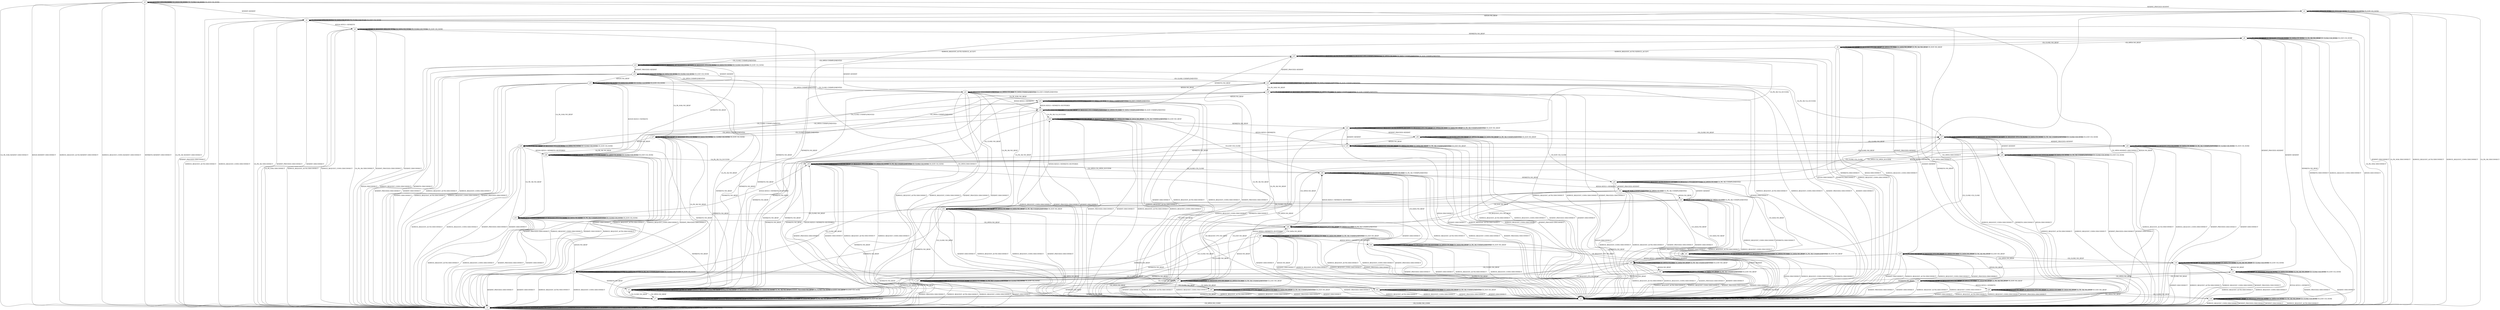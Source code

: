 digraph G {
label=""
s0
s1
s2
s3
s4
s5
s6
s7
s8
s9
s10
s11
s12
s13
s14
s15
s16
s17
s18
s19
s20
s21
s22
s23
s24
s25
s26
s27
s28
s29
s30
s31
s32
s33
s34
s35
s36
s37
s38
s39
s40
s41
s42
s43
s44
s45
s46
s47
s48
s49
s50
s51
s52
s0 [label="s0"];
s0 -> s3[label=<<table border="0" cellpadding="1" cellspacing="0"><tr><td>UA_PK_NOK</td><td>/</td><td>KEXINIT+DISCONNECT</td></tr></table>>]
s0 -> s3[label=<<table border="0" cellpadding="1" cellspacing="0"><tr><td>KEX30</td><td>/</td><td>KEXINIT+DISCONNECT</td></tr></table>>]
s0 -> s3[label=<<table border="0" cellpadding="1" cellspacing="0"><tr><td>SERVICE_REQUEST_AUTH</td><td>/</td><td>KEXINIT+DISCONNECT</td></tr></table>>]
s0 -> s3[label=<<table border="0" cellpadding="1" cellspacing="0"><tr><td>SERVICE_REQUEST_CONN</td><td>/</td><td>KEXINIT+DISCONNECT</td></tr></table>>]
s0 -> s3[label=<<table border="0" cellpadding="1" cellspacing="0"><tr><td>NEWKEYS</td><td>/</td><td>KEXINIT+DISCONNECT</td></tr></table>>]
s0 -> s0[label=<<table border="0" cellpadding="1" cellspacing="0"><tr><td>CH_REQUEST_PTY</td><td>/</td><td>CH_NONE</td></tr></table>>]
s0 -> s1[label=<<table border="0" cellpadding="1" cellspacing="0"><tr><td>CH_OPEN</td><td>/</td><td>KEXINIT+DISCONNECT</td></tr></table>>]
s0 -> s0[label=<<table border="0" cellpadding="1" cellspacing="0"><tr><td>CH_DATA</td><td>/</td><td>CH_NONE</td></tr></table>>]
s0 -> s3[label=<<table border="0" cellpadding="1" cellspacing="0"><tr><td>UA_PK_OK</td><td>/</td><td>KEXINIT+DISCONNECT</td></tr></table>>]
s0 -> s2[label=<<table border="0" cellpadding="1" cellspacing="0"><tr><td>KEXINIT_PROCEED</td><td>/</td><td>KEXINIT</td></tr></table>>]
s0 -> s0[label=<<table border="0" cellpadding="1" cellspacing="0"><tr><td>CH_CLOSE</td><td>/</td><td>CH_NONE</td></tr></table>>]
s0 -> s4[label=<<table border="0" cellpadding="1" cellspacing="0"><tr><td>KEXINIT</td><td>/</td><td>KEXINIT</td></tr></table>>]
s0 -> s0[label=<<table border="0" cellpadding="1" cellspacing="0"><tr><td>CH_EOF</td><td>/</td><td>CH_NONE</td></tr></table>>]
s1 [label="s1"];
s1 -> s1[label=<<table border="0" cellpadding="1" cellspacing="0"><tr><td>UA_PK_NOK</td><td>/</td><td>NO_CONN</td></tr></table>>]
s1 -> s1[label=<<table border="0" cellpadding="1" cellspacing="0"><tr><td>KEX30</td><td>/</td><td>NO_CONN</td></tr></table>>]
s1 -> s1[label=<<table border="0" cellpadding="1" cellspacing="0"><tr><td>SERVICE_REQUEST_AUTH</td><td>/</td><td>NO_CONN</td></tr></table>>]
s1 -> s1[label=<<table border="0" cellpadding="1" cellspacing="0"><tr><td>SERVICE_REQUEST_CONN</td><td>/</td><td>NO_CONN</td></tr></table>>]
s1 -> s1[label=<<table border="0" cellpadding="1" cellspacing="0"><tr><td>NEWKEYS</td><td>/</td><td>NO_CONN</td></tr></table>>]
s1 -> s1[label=<<table border="0" cellpadding="1" cellspacing="0"><tr><td>CH_REQUEST_PTY</td><td>/</td><td>NO_CONN</td></tr></table>>]
s1 -> s1[label=<<table border="0" cellpadding="1" cellspacing="0"><tr><td>CH_OPEN</td><td>/</td><td>CH_MAX</td></tr></table>>]
s1 -> s1[label=<<table border="0" cellpadding="1" cellspacing="0"><tr><td>CH_DATA</td><td>/</td><td>NO_CONN</td></tr></table>>]
s1 -> s1[label=<<table border="0" cellpadding="1" cellspacing="0"><tr><td>UA_PK_OK</td><td>/</td><td>NO_CONN</td></tr></table>>]
s1 -> s1[label=<<table border="0" cellpadding="1" cellspacing="0"><tr><td>KEXINIT_PROCEED</td><td>/</td><td>NO_CONN</td></tr></table>>]
s1 -> s3[label=<<table border="0" cellpadding="1" cellspacing="0"><tr><td>CH_CLOSE</td><td>/</td><td>NO_CONN</td></tr></table>>]
s1 -> s1[label=<<table border="0" cellpadding="1" cellspacing="0"><tr><td>KEXINIT</td><td>/</td><td>NO_CONN</td></tr></table>>]
s1 -> s1[label=<<table border="0" cellpadding="1" cellspacing="0"><tr><td>CH_EOF</td><td>/</td><td>NO_CONN</td></tr></table>>]
s2 [label="s2"];
s2 -> s3[label=<<table border="0" cellpadding="1" cellspacing="0"><tr><td>UA_PK_NOK</td><td>/</td><td>DISCONNECT</td></tr></table>>]
s2 -> s4[label=<<table border="0" cellpadding="1" cellspacing="0"><tr><td>KEX30</td><td>/</td><td>NO_RESP</td></tr></table>>]
s2 -> s3[label=<<table border="0" cellpadding="1" cellspacing="0"><tr><td>SERVICE_REQUEST_AUTH</td><td>/</td><td>DISCONNECT</td></tr></table>>]
s2 -> s3[label=<<table border="0" cellpadding="1" cellspacing="0"><tr><td>SERVICE_REQUEST_CONN</td><td>/</td><td>DISCONNECT</td></tr></table>>]
s2 -> s5[label=<<table border="0" cellpadding="1" cellspacing="0"><tr><td>NEWKEYS</td><td>/</td><td>NO_RESP</td></tr></table>>]
s2 -> s2[label=<<table border="0" cellpadding="1" cellspacing="0"><tr><td>CH_REQUEST_PTY</td><td>/</td><td>CH_NONE</td></tr></table>>]
s2 -> s1[label=<<table border="0" cellpadding="1" cellspacing="0"><tr><td>CH_OPEN</td><td>/</td><td>DISCONNECT</td></tr></table>>]
s2 -> s2[label=<<table border="0" cellpadding="1" cellspacing="0"><tr><td>CH_DATA</td><td>/</td><td>CH_NONE</td></tr></table>>]
s2 -> s3[label=<<table border="0" cellpadding="1" cellspacing="0"><tr><td>UA_PK_OK</td><td>/</td><td>DISCONNECT</td></tr></table>>]
s2 -> s3[label=<<table border="0" cellpadding="1" cellspacing="0"><tr><td>KEXINIT_PROCEED</td><td>/</td><td>DISCONNECT</td></tr></table>>]
s2 -> s2[label=<<table border="0" cellpadding="1" cellspacing="0"><tr><td>CH_CLOSE</td><td>/</td><td>CH_NONE</td></tr></table>>]
s2 -> s3[label=<<table border="0" cellpadding="1" cellspacing="0"><tr><td>KEXINIT</td><td>/</td><td>DISCONNECT</td></tr></table>>]
s2 -> s2[label=<<table border="0" cellpadding="1" cellspacing="0"><tr><td>CH_EOF</td><td>/</td><td>CH_NONE</td></tr></table>>]
s3 [label="s3"];
s3 -> s3[label=<<table border="0" cellpadding="1" cellspacing="0"><tr><td>UA_PK_NOK</td><td>/</td><td>NO_CONN</td></tr></table>>]
s3 -> s3[label=<<table border="0" cellpadding="1" cellspacing="0"><tr><td>KEX30</td><td>/</td><td>NO_CONN</td></tr></table>>]
s3 -> s3[label=<<table border="0" cellpadding="1" cellspacing="0"><tr><td>SERVICE_REQUEST_AUTH</td><td>/</td><td>NO_CONN</td></tr></table>>]
s3 -> s3[label=<<table border="0" cellpadding="1" cellspacing="0"><tr><td>SERVICE_REQUEST_CONN</td><td>/</td><td>NO_CONN</td></tr></table>>]
s3 -> s3[label=<<table border="0" cellpadding="1" cellspacing="0"><tr><td>NEWKEYS</td><td>/</td><td>NO_CONN</td></tr></table>>]
s3 -> s3[label=<<table border="0" cellpadding="1" cellspacing="0"><tr><td>CH_REQUEST_PTY</td><td>/</td><td>CH_NONE</td></tr></table>>]
s3 -> s1[label=<<table border="0" cellpadding="1" cellspacing="0"><tr><td>CH_OPEN</td><td>/</td><td>NO_CONN</td></tr></table>>]
s3 -> s3[label=<<table border="0" cellpadding="1" cellspacing="0"><tr><td>CH_DATA</td><td>/</td><td>CH_NONE</td></tr></table>>]
s3 -> s3[label=<<table border="0" cellpadding="1" cellspacing="0"><tr><td>UA_PK_OK</td><td>/</td><td>NO_CONN</td></tr></table>>]
s3 -> s3[label=<<table border="0" cellpadding="1" cellspacing="0"><tr><td>KEXINIT_PROCEED</td><td>/</td><td>NO_CONN</td></tr></table>>]
s3 -> s3[label=<<table border="0" cellpadding="1" cellspacing="0"><tr><td>CH_CLOSE</td><td>/</td><td>CH_NONE</td></tr></table>>]
s3 -> s3[label=<<table border="0" cellpadding="1" cellspacing="0"><tr><td>KEXINIT</td><td>/</td><td>NO_CONN</td></tr></table>>]
s3 -> s3[label=<<table border="0" cellpadding="1" cellspacing="0"><tr><td>CH_EOF</td><td>/</td><td>CH_NONE</td></tr></table>>]
s4 [label="s4"];
s4 -> s3[label=<<table border="0" cellpadding="1" cellspacing="0"><tr><td>UA_PK_NOK</td><td>/</td><td>DISCONNECT</td></tr></table>>]
s4 -> s6[label=<<table border="0" cellpadding="1" cellspacing="0"><tr><td>KEX30</td><td>/</td><td>KEX31+NEWKEYS</td></tr></table>>]
s4 -> s3[label=<<table border="0" cellpadding="1" cellspacing="0"><tr><td>SERVICE_REQUEST_AUTH</td><td>/</td><td>DISCONNECT</td></tr></table>>]
s4 -> s3[label=<<table border="0" cellpadding="1" cellspacing="0"><tr><td>SERVICE_REQUEST_CONN</td><td>/</td><td>DISCONNECT</td></tr></table>>]
s4 -> s5[label=<<table border="0" cellpadding="1" cellspacing="0"><tr><td>NEWKEYS</td><td>/</td><td>NO_RESP</td></tr></table>>]
s4 -> s4[label=<<table border="0" cellpadding="1" cellspacing="0"><tr><td>CH_REQUEST_PTY</td><td>/</td><td>CH_NONE</td></tr></table>>]
s4 -> s1[label=<<table border="0" cellpadding="1" cellspacing="0"><tr><td>CH_OPEN</td><td>/</td><td>DISCONNECT</td></tr></table>>]
s4 -> s4[label=<<table border="0" cellpadding="1" cellspacing="0"><tr><td>CH_DATA</td><td>/</td><td>CH_NONE</td></tr></table>>]
s4 -> s3[label=<<table border="0" cellpadding="1" cellspacing="0"><tr><td>UA_PK_OK</td><td>/</td><td>DISCONNECT</td></tr></table>>]
s4 -> s3[label=<<table border="0" cellpadding="1" cellspacing="0"><tr><td>KEXINIT_PROCEED</td><td>/</td><td>DISCONNECT</td></tr></table>>]
s4 -> s4[label=<<table border="0" cellpadding="1" cellspacing="0"><tr><td>CH_CLOSE</td><td>/</td><td>CH_NONE</td></tr></table>>]
s4 -> s3[label=<<table border="0" cellpadding="1" cellspacing="0"><tr><td>KEXINIT</td><td>/</td><td>DISCONNECT</td></tr></table>>]
s4 -> s4[label=<<table border="0" cellpadding="1" cellspacing="0"><tr><td>CH_EOF</td><td>/</td><td>CH_NONE</td></tr></table>>]
s5 [label="s5"];
s5 -> s5[label=<<table border="0" cellpadding="1" cellspacing="0"><tr><td>UA_PK_NOK</td><td>/</td><td>NO_RESP</td></tr></table>>]
s5 -> s5[label=<<table border="0" cellpadding="1" cellspacing="0"><tr><td>KEX30</td><td>/</td><td>NO_RESP</td></tr></table>>]
s5 -> s5[label=<<table border="0" cellpadding="1" cellspacing="0"><tr><td>SERVICE_REQUEST_AUTH</td><td>/</td><td>NO_RESP</td></tr></table>>]
s5 -> s5[label=<<table border="0" cellpadding="1" cellspacing="0"><tr><td>SERVICE_REQUEST_CONN</td><td>/</td><td>NO_RESP</td></tr></table>>]
s5 -> s5[label=<<table border="0" cellpadding="1" cellspacing="0"><tr><td>NEWKEYS</td><td>/</td><td>NO_RESP</td></tr></table>>]
s5 -> s5[label=<<table border="0" cellpadding="1" cellspacing="0"><tr><td>CH_REQUEST_PTY</td><td>/</td><td>CH_NONE</td></tr></table>>]
s5 -> s7[label=<<table border="0" cellpadding="1" cellspacing="0"><tr><td>CH_OPEN</td><td>/</td><td>NO_RESP</td></tr></table>>]
s5 -> s5[label=<<table border="0" cellpadding="1" cellspacing="0"><tr><td>CH_DATA</td><td>/</td><td>CH_NONE</td></tr></table>>]
s5 -> s5[label=<<table border="0" cellpadding="1" cellspacing="0"><tr><td>UA_PK_OK</td><td>/</td><td>NO_RESP</td></tr></table>>]
s5 -> s5[label=<<table border="0" cellpadding="1" cellspacing="0"><tr><td>KEXINIT_PROCEED</td><td>/</td><td>NO_RESP</td></tr></table>>]
s5 -> s5[label=<<table border="0" cellpadding="1" cellspacing="0"><tr><td>CH_CLOSE</td><td>/</td><td>CH_NONE</td></tr></table>>]
s5 -> s5[label=<<table border="0" cellpadding="1" cellspacing="0"><tr><td>KEXINIT</td><td>/</td><td>NO_RESP</td></tr></table>>]
s5 -> s5[label=<<table border="0" cellpadding="1" cellspacing="0"><tr><td>CH_EOF</td><td>/</td><td>CH_NONE</td></tr></table>>]
s6 [label="s6"];
s6 -> s3[label=<<table border="0" cellpadding="1" cellspacing="0"><tr><td>UA_PK_NOK</td><td>/</td><td>DISCONNECT</td></tr></table>>]
s6 -> s6[label=<<table border="0" cellpadding="1" cellspacing="0"><tr><td>KEX30</td><td>/</td><td>NO_RESP</td></tr></table>>]
s6 -> s3[label=<<table border="0" cellpadding="1" cellspacing="0"><tr><td>SERVICE_REQUEST_AUTH</td><td>/</td><td>DISCONNECT</td></tr></table>>]
s6 -> s3[label=<<table border="0" cellpadding="1" cellspacing="0"><tr><td>SERVICE_REQUEST_CONN</td><td>/</td><td>DISCONNECT</td></tr></table>>]
s6 -> s8[label=<<table border="0" cellpadding="1" cellspacing="0"><tr><td>NEWKEYS</td><td>/</td><td>NO_RESP</td></tr></table>>]
s6 -> s6[label=<<table border="0" cellpadding="1" cellspacing="0"><tr><td>CH_REQUEST_PTY</td><td>/</td><td>CH_NONE</td></tr></table>>]
s6 -> s1[label=<<table border="0" cellpadding="1" cellspacing="0"><tr><td>CH_OPEN</td><td>/</td><td>DISCONNECT</td></tr></table>>]
s6 -> s6[label=<<table border="0" cellpadding="1" cellspacing="0"><tr><td>CH_DATA</td><td>/</td><td>CH_NONE</td></tr></table>>]
s6 -> s3[label=<<table border="0" cellpadding="1" cellspacing="0"><tr><td>UA_PK_OK</td><td>/</td><td>DISCONNECT</td></tr></table>>]
s6 -> s3[label=<<table border="0" cellpadding="1" cellspacing="0"><tr><td>KEXINIT_PROCEED</td><td>/</td><td>DISCONNECT</td></tr></table>>]
s6 -> s6[label=<<table border="0" cellpadding="1" cellspacing="0"><tr><td>CH_CLOSE</td><td>/</td><td>CH_NONE</td></tr></table>>]
s6 -> s3[label=<<table border="0" cellpadding="1" cellspacing="0"><tr><td>KEXINIT</td><td>/</td><td>DISCONNECT</td></tr></table>>]
s6 -> s6[label=<<table border="0" cellpadding="1" cellspacing="0"><tr><td>CH_EOF</td><td>/</td><td>CH_NONE</td></tr></table>>]
s7 [label="s7"];
s7 -> s7[label=<<table border="0" cellpadding="1" cellspacing="0"><tr><td>UA_PK_NOK</td><td>/</td><td>NO_RESP</td></tr></table>>]
s7 -> s7[label=<<table border="0" cellpadding="1" cellspacing="0"><tr><td>KEX30</td><td>/</td><td>NO_RESP</td></tr></table>>]
s7 -> s7[label=<<table border="0" cellpadding="1" cellspacing="0"><tr><td>SERVICE_REQUEST_AUTH</td><td>/</td><td>NO_RESP</td></tr></table>>]
s7 -> s7[label=<<table border="0" cellpadding="1" cellspacing="0"><tr><td>SERVICE_REQUEST_CONN</td><td>/</td><td>NO_RESP</td></tr></table>>]
s7 -> s7[label=<<table border="0" cellpadding="1" cellspacing="0"><tr><td>NEWKEYS</td><td>/</td><td>NO_RESP</td></tr></table>>]
s7 -> s7[label=<<table border="0" cellpadding="1" cellspacing="0"><tr><td>CH_REQUEST_PTY</td><td>/</td><td>NO_RESP</td></tr></table>>]
s7 -> s7[label=<<table border="0" cellpadding="1" cellspacing="0"><tr><td>CH_OPEN</td><td>/</td><td>CH_MAX</td></tr></table>>]
s7 -> s7[label=<<table border="0" cellpadding="1" cellspacing="0"><tr><td>CH_DATA</td><td>/</td><td>NO_RESP</td></tr></table>>]
s7 -> s7[label=<<table border="0" cellpadding="1" cellspacing="0"><tr><td>UA_PK_OK</td><td>/</td><td>NO_RESP</td></tr></table>>]
s7 -> s7[label=<<table border="0" cellpadding="1" cellspacing="0"><tr><td>KEXINIT_PROCEED</td><td>/</td><td>NO_RESP</td></tr></table>>]
s7 -> s5[label=<<table border="0" cellpadding="1" cellspacing="0"><tr><td>CH_CLOSE</td><td>/</td><td>NO_RESP</td></tr></table>>]
s7 -> s7[label=<<table border="0" cellpadding="1" cellspacing="0"><tr><td>KEXINIT</td><td>/</td><td>NO_RESP</td></tr></table>>]
s7 -> s7[label=<<table border="0" cellpadding="1" cellspacing="0"><tr><td>CH_EOF</td><td>/</td><td>NO_RESP</td></tr></table>>]
s8 [label="s8"];
s8 -> s8[label=<<table border="0" cellpadding="1" cellspacing="0"><tr><td>UA_PK_NOK</td><td>/</td><td>NO_RESP</td></tr></table>>]
s8 -> s3[label=<<table border="0" cellpadding="1" cellspacing="0"><tr><td>KEX30</td><td>/</td><td>DISCONNECT</td></tr></table>>]
s8 -> s12[label=<<table border="0" cellpadding="1" cellspacing="0"><tr><td>SERVICE_REQUEST_AUTH</td><td>/</td><td>SERVICE_ACCEPT</td></tr></table>>]
s8 -> s3[label=<<table border="0" cellpadding="1" cellspacing="0"><tr><td>SERVICE_REQUEST_CONN</td><td>/</td><td>DISCONNECT</td></tr></table>>]
s8 -> s3[label=<<table border="0" cellpadding="1" cellspacing="0"><tr><td>NEWKEYS</td><td>/</td><td>DISCONNECT</td></tr></table>>]
s8 -> s8[label=<<table border="0" cellpadding="1" cellspacing="0"><tr><td>CH_REQUEST_PTY</td><td>/</td><td>CH_NONE</td></tr></table>>]
s8 -> s9[label=<<table border="0" cellpadding="1" cellspacing="0"><tr><td>CH_OPEN</td><td>/</td><td>NO_RESP</td></tr></table>>]
s8 -> s8[label=<<table border="0" cellpadding="1" cellspacing="0"><tr><td>CH_DATA</td><td>/</td><td>CH_NONE</td></tr></table>>]
s8 -> s8[label=<<table border="0" cellpadding="1" cellspacing="0"><tr><td>UA_PK_OK</td><td>/</td><td>NO_RESP</td></tr></table>>]
s8 -> s10[label=<<table border="0" cellpadding="1" cellspacing="0"><tr><td>KEXINIT_PROCEED</td><td>/</td><td>KEXINIT</td></tr></table>>]
s8 -> s8[label=<<table border="0" cellpadding="1" cellspacing="0"><tr><td>CH_CLOSE</td><td>/</td><td>CH_NONE</td></tr></table>>]
s8 -> s11[label=<<table border="0" cellpadding="1" cellspacing="0"><tr><td>KEXINIT</td><td>/</td><td>KEXINIT</td></tr></table>>]
s8 -> s8[label=<<table border="0" cellpadding="1" cellspacing="0"><tr><td>CH_EOF</td><td>/</td><td>CH_NONE</td></tr></table>>]
s9 [label="s9"];
s9 -> s9[label=<<table border="0" cellpadding="1" cellspacing="0"><tr><td>UA_PK_NOK</td><td>/</td><td>NO_RESP</td></tr></table>>]
s9 -> s1[label=<<table border="0" cellpadding="1" cellspacing="0"><tr><td>KEX30</td><td>/</td><td>DISCONNECT</td></tr></table>>]
s9 -> s15[label=<<table border="0" cellpadding="1" cellspacing="0"><tr><td>SERVICE_REQUEST_AUTH</td><td>/</td><td>SERVICE_ACCEPT</td></tr></table>>]
s9 -> s1[label=<<table border="0" cellpadding="1" cellspacing="0"><tr><td>SERVICE_REQUEST_CONN</td><td>/</td><td>DISCONNECT</td></tr></table>>]
s9 -> s1[label=<<table border="0" cellpadding="1" cellspacing="0"><tr><td>NEWKEYS</td><td>/</td><td>DISCONNECT</td></tr></table>>]
s9 -> s9[label=<<table border="0" cellpadding="1" cellspacing="0"><tr><td>CH_REQUEST_PTY</td><td>/</td><td>NO_RESP</td></tr></table>>]
s9 -> s9[label=<<table border="0" cellpadding="1" cellspacing="0"><tr><td>CH_OPEN</td><td>/</td><td>CH_MAX</td></tr></table>>]
s9 -> s9[label=<<table border="0" cellpadding="1" cellspacing="0"><tr><td>CH_DATA</td><td>/</td><td>NO_RESP</td></tr></table>>]
s9 -> s9[label=<<table border="0" cellpadding="1" cellspacing="0"><tr><td>UA_PK_OK</td><td>/</td><td>NO_RESP</td></tr></table>>]
s9 -> s13[label=<<table border="0" cellpadding="1" cellspacing="0"><tr><td>KEXINIT_PROCEED</td><td>/</td><td>KEXINIT</td></tr></table>>]
s9 -> s8[label=<<table border="0" cellpadding="1" cellspacing="0"><tr><td>CH_CLOSE</td><td>/</td><td>NO_RESP</td></tr></table>>]
s9 -> s14[label=<<table border="0" cellpadding="1" cellspacing="0"><tr><td>KEXINIT</td><td>/</td><td>KEXINIT</td></tr></table>>]
s9 -> s9[label=<<table border="0" cellpadding="1" cellspacing="0"><tr><td>CH_EOF</td><td>/</td><td>NO_RESP</td></tr></table>>]
s10 [label="s10"];
s10 -> s10[label=<<table border="0" cellpadding="1" cellspacing="0"><tr><td>UA_PK_NOK</td><td>/</td><td>NO_RESP</td></tr></table>>]
s10 -> s11[label=<<table border="0" cellpadding="1" cellspacing="0"><tr><td>KEX30</td><td>/</td><td>NO_RESP</td></tr></table>>]
s10 -> s3[label=<<table border="0" cellpadding="1" cellspacing="0"><tr><td>SERVICE_REQUEST_AUTH</td><td>/</td><td>DISCONNECT</td></tr></table>>]
s10 -> s3[label=<<table border="0" cellpadding="1" cellspacing="0"><tr><td>SERVICE_REQUEST_CONN</td><td>/</td><td>DISCONNECT</td></tr></table>>]
s10 -> s5[label=<<table border="0" cellpadding="1" cellspacing="0"><tr><td>NEWKEYS</td><td>/</td><td>NO_RESP</td></tr></table>>]
s10 -> s10[label=<<table border="0" cellpadding="1" cellspacing="0"><tr><td>CH_REQUEST_PTY</td><td>/</td><td>CH_NONE</td></tr></table>>]
s10 -> s13[label=<<table border="0" cellpadding="1" cellspacing="0"><tr><td>CH_OPEN</td><td>/</td><td>NO_RESP</td></tr></table>>]
s10 -> s10[label=<<table border="0" cellpadding="1" cellspacing="0"><tr><td>CH_DATA</td><td>/</td><td>CH_NONE</td></tr></table>>]
s10 -> s10[label=<<table border="0" cellpadding="1" cellspacing="0"><tr><td>UA_PK_OK</td><td>/</td><td>NO_RESP</td></tr></table>>]
s10 -> s3[label=<<table border="0" cellpadding="1" cellspacing="0"><tr><td>KEXINIT_PROCEED</td><td>/</td><td>DISCONNECT</td></tr></table>>]
s10 -> s10[label=<<table border="0" cellpadding="1" cellspacing="0"><tr><td>CH_CLOSE</td><td>/</td><td>CH_NONE</td></tr></table>>]
s10 -> s3[label=<<table border="0" cellpadding="1" cellspacing="0"><tr><td>KEXINIT</td><td>/</td><td>DISCONNECT</td></tr></table>>]
s10 -> s10[label=<<table border="0" cellpadding="1" cellspacing="0"><tr><td>CH_EOF</td><td>/</td><td>CH_NONE</td></tr></table>>]
s11 [label="s11"];
s11 -> s11[label=<<table border="0" cellpadding="1" cellspacing="0"><tr><td>UA_PK_NOK</td><td>/</td><td>NO_RESP</td></tr></table>>]
s11 -> s16[label=<<table border="0" cellpadding="1" cellspacing="0"><tr><td>KEX30</td><td>/</td><td>KEX31+NEWKEYS</td></tr></table>>]
s11 -> s3[label=<<table border="0" cellpadding="1" cellspacing="0"><tr><td>SERVICE_REQUEST_AUTH</td><td>/</td><td>DISCONNECT</td></tr></table>>]
s11 -> s3[label=<<table border="0" cellpadding="1" cellspacing="0"><tr><td>SERVICE_REQUEST_CONN</td><td>/</td><td>DISCONNECT</td></tr></table>>]
s11 -> s5[label=<<table border="0" cellpadding="1" cellspacing="0"><tr><td>NEWKEYS</td><td>/</td><td>NO_RESP</td></tr></table>>]
s11 -> s11[label=<<table border="0" cellpadding="1" cellspacing="0"><tr><td>CH_REQUEST_PTY</td><td>/</td><td>CH_NONE</td></tr></table>>]
s11 -> s14[label=<<table border="0" cellpadding="1" cellspacing="0"><tr><td>CH_OPEN</td><td>/</td><td>NO_RESP</td></tr></table>>]
s11 -> s11[label=<<table border="0" cellpadding="1" cellspacing="0"><tr><td>CH_DATA</td><td>/</td><td>CH_NONE</td></tr></table>>]
s11 -> s11[label=<<table border="0" cellpadding="1" cellspacing="0"><tr><td>UA_PK_OK</td><td>/</td><td>NO_RESP</td></tr></table>>]
s11 -> s3[label=<<table border="0" cellpadding="1" cellspacing="0"><tr><td>KEXINIT_PROCEED</td><td>/</td><td>DISCONNECT</td></tr></table>>]
s11 -> s11[label=<<table border="0" cellpadding="1" cellspacing="0"><tr><td>CH_CLOSE</td><td>/</td><td>CH_NONE</td></tr></table>>]
s11 -> s3[label=<<table border="0" cellpadding="1" cellspacing="0"><tr><td>KEXINIT</td><td>/</td><td>DISCONNECT</td></tr></table>>]
s11 -> s11[label=<<table border="0" cellpadding="1" cellspacing="0"><tr><td>CH_EOF</td><td>/</td><td>CH_NONE</td></tr></table>>]
s12 [label="s12"];
s12 -> s12[label=<<table border="0" cellpadding="1" cellspacing="0"><tr><td>UA_PK_NOK</td><td>/</td><td>UA_FAILURE</td></tr></table>>]
s12 -> s3[label=<<table border="0" cellpadding="1" cellspacing="0"><tr><td>KEX30</td><td>/</td><td>DISCONNECT</td></tr></table>>]
s12 -> s12[label=<<table border="0" cellpadding="1" cellspacing="0"><tr><td>SERVICE_REQUEST_AUTH</td><td>/</td><td>SERVICE_ACCEPT</td></tr></table>>]
s12 -> s3[label=<<table border="0" cellpadding="1" cellspacing="0"><tr><td>SERVICE_REQUEST_CONN</td><td>/</td><td>DISCONNECT</td></tr></table>>]
s12 -> s3[label=<<table border="0" cellpadding="1" cellspacing="0"><tr><td>NEWKEYS</td><td>/</td><td>DISCONNECT</td></tr></table>>]
s12 -> s12[label=<<table border="0" cellpadding="1" cellspacing="0"><tr><td>CH_REQUEST_PTY</td><td>/</td><td>CH_NONE</td></tr></table>>]
s12 -> s15[label=<<table border="0" cellpadding="1" cellspacing="0"><tr><td>CH_OPEN</td><td>/</td><td>UNIMPLEMENTED</td></tr></table>>]
s12 -> s12[label=<<table border="0" cellpadding="1" cellspacing="0"><tr><td>CH_DATA</td><td>/</td><td>CH_NONE</td></tr></table>>]
s12 -> s17[label=<<table border="0" cellpadding="1" cellspacing="0"><tr><td>UA_PK_OK</td><td>/</td><td>UA_SUCCESS</td></tr></table>>]
s12 -> s18[label=<<table border="0" cellpadding="1" cellspacing="0"><tr><td>KEXINIT_PROCEED</td><td>/</td><td>KEXINIT</td></tr></table>>]
s12 -> s12[label=<<table border="0" cellpadding="1" cellspacing="0"><tr><td>CH_CLOSE</td><td>/</td><td>CH_NONE</td></tr></table>>]
s12 -> s19[label=<<table border="0" cellpadding="1" cellspacing="0"><tr><td>KEXINIT</td><td>/</td><td>KEXINIT</td></tr></table>>]
s12 -> s12[label=<<table border="0" cellpadding="1" cellspacing="0"><tr><td>CH_EOF</td><td>/</td><td>CH_NONE</td></tr></table>>]
s13 [label="s13"];
s13 -> s13[label=<<table border="0" cellpadding="1" cellspacing="0"><tr><td>UA_PK_NOK</td><td>/</td><td>NO_RESP</td></tr></table>>]
s13 -> s14[label=<<table border="0" cellpadding="1" cellspacing="0"><tr><td>KEX30</td><td>/</td><td>NO_RESP</td></tr></table>>]
s13 -> s1[label=<<table border="0" cellpadding="1" cellspacing="0"><tr><td>SERVICE_REQUEST_AUTH</td><td>/</td><td>DISCONNECT</td></tr></table>>]
s13 -> s1[label=<<table border="0" cellpadding="1" cellspacing="0"><tr><td>SERVICE_REQUEST_CONN</td><td>/</td><td>DISCONNECT</td></tr></table>>]
s13 -> s7[label=<<table border="0" cellpadding="1" cellspacing="0"><tr><td>NEWKEYS</td><td>/</td><td>NO_RESP</td></tr></table>>]
s13 -> s13[label=<<table border="0" cellpadding="1" cellspacing="0"><tr><td>CH_REQUEST_PTY</td><td>/</td><td>NO_RESP</td></tr></table>>]
s13 -> s13[label=<<table border="0" cellpadding="1" cellspacing="0"><tr><td>CH_OPEN</td><td>/</td><td>CH_MAX</td></tr></table>>]
s13 -> s13[label=<<table border="0" cellpadding="1" cellspacing="0"><tr><td>CH_DATA</td><td>/</td><td>NO_RESP</td></tr></table>>]
s13 -> s13[label=<<table border="0" cellpadding="1" cellspacing="0"><tr><td>UA_PK_OK</td><td>/</td><td>NO_RESP</td></tr></table>>]
s13 -> s1[label=<<table border="0" cellpadding="1" cellspacing="0"><tr><td>KEXINIT_PROCEED</td><td>/</td><td>DISCONNECT</td></tr></table>>]
s13 -> s10[label=<<table border="0" cellpadding="1" cellspacing="0"><tr><td>CH_CLOSE</td><td>/</td><td>NO_RESP</td></tr></table>>]
s13 -> s1[label=<<table border="0" cellpadding="1" cellspacing="0"><tr><td>KEXINIT</td><td>/</td><td>DISCONNECT</td></tr></table>>]
s13 -> s13[label=<<table border="0" cellpadding="1" cellspacing="0"><tr><td>CH_EOF</td><td>/</td><td>NO_RESP</td></tr></table>>]
s14 [label="s14"];
s14 -> s14[label=<<table border="0" cellpadding="1" cellspacing="0"><tr><td>UA_PK_NOK</td><td>/</td><td>NO_RESP</td></tr></table>>]
s14 -> s20[label=<<table border="0" cellpadding="1" cellspacing="0"><tr><td>KEX30</td><td>/</td><td>KEX31+NEWKEYS</td></tr></table>>]
s14 -> s1[label=<<table border="0" cellpadding="1" cellspacing="0"><tr><td>SERVICE_REQUEST_AUTH</td><td>/</td><td>DISCONNECT</td></tr></table>>]
s14 -> s1[label=<<table border="0" cellpadding="1" cellspacing="0"><tr><td>SERVICE_REQUEST_CONN</td><td>/</td><td>DISCONNECT</td></tr></table>>]
s14 -> s7[label=<<table border="0" cellpadding="1" cellspacing="0"><tr><td>NEWKEYS</td><td>/</td><td>NO_RESP</td></tr></table>>]
s14 -> s14[label=<<table border="0" cellpadding="1" cellspacing="0"><tr><td>CH_REQUEST_PTY</td><td>/</td><td>NO_RESP</td></tr></table>>]
s14 -> s14[label=<<table border="0" cellpadding="1" cellspacing="0"><tr><td>CH_OPEN</td><td>/</td><td>CH_MAX</td></tr></table>>]
s14 -> s14[label=<<table border="0" cellpadding="1" cellspacing="0"><tr><td>CH_DATA</td><td>/</td><td>NO_RESP</td></tr></table>>]
s14 -> s14[label=<<table border="0" cellpadding="1" cellspacing="0"><tr><td>UA_PK_OK</td><td>/</td><td>NO_RESP</td></tr></table>>]
s14 -> s1[label=<<table border="0" cellpadding="1" cellspacing="0"><tr><td>KEXINIT_PROCEED</td><td>/</td><td>DISCONNECT</td></tr></table>>]
s14 -> s11[label=<<table border="0" cellpadding="1" cellspacing="0"><tr><td>CH_CLOSE</td><td>/</td><td>NO_RESP</td></tr></table>>]
s14 -> s1[label=<<table border="0" cellpadding="1" cellspacing="0"><tr><td>KEXINIT</td><td>/</td><td>DISCONNECT</td></tr></table>>]
s14 -> s14[label=<<table border="0" cellpadding="1" cellspacing="0"><tr><td>CH_EOF</td><td>/</td><td>NO_RESP</td></tr></table>>]
s15 [label="s15"];
s15 -> s15[label=<<table border="0" cellpadding="1" cellspacing="0"><tr><td>UA_PK_NOK</td><td>/</td><td>UA_FAILURE</td></tr></table>>]
s15 -> s1[label=<<table border="0" cellpadding="1" cellspacing="0"><tr><td>KEX30</td><td>/</td><td>DISCONNECT</td></tr></table>>]
s15 -> s15[label=<<table border="0" cellpadding="1" cellspacing="0"><tr><td>SERVICE_REQUEST_AUTH</td><td>/</td><td>SERVICE_ACCEPT</td></tr></table>>]
s15 -> s1[label=<<table border="0" cellpadding="1" cellspacing="0"><tr><td>SERVICE_REQUEST_CONN</td><td>/</td><td>DISCONNECT</td></tr></table>>]
s15 -> s1[label=<<table border="0" cellpadding="1" cellspacing="0"><tr><td>NEWKEYS</td><td>/</td><td>DISCONNECT</td></tr></table>>]
s15 -> s15[label=<<table border="0" cellpadding="1" cellspacing="0"><tr><td>CH_REQUEST_PTY</td><td>/</td><td>UNIMPLEMENTED</td></tr></table>>]
s15 -> s15[label=<<table border="0" cellpadding="1" cellspacing="0"><tr><td>CH_OPEN</td><td>/</td><td>CH_MAX</td></tr></table>>]
s15 -> s15[label=<<table border="0" cellpadding="1" cellspacing="0"><tr><td>CH_DATA</td><td>/</td><td>UNIMPLEMENTED</td></tr></table>>]
s15 -> s22[label=<<table border="0" cellpadding="1" cellspacing="0"><tr><td>UA_PK_OK</td><td>/</td><td>UA_SUCCESS</td></tr></table>>]
s15 -> s23[label=<<table border="0" cellpadding="1" cellspacing="0"><tr><td>KEXINIT_PROCEED</td><td>/</td><td>KEXINIT</td></tr></table>>]
s15 -> s12[label=<<table border="0" cellpadding="1" cellspacing="0"><tr><td>CH_CLOSE</td><td>/</td><td>UNIMPLEMENTED</td></tr></table>>]
s15 -> s21[label=<<table border="0" cellpadding="1" cellspacing="0"><tr><td>KEXINIT</td><td>/</td><td>KEXINIT</td></tr></table>>]
s15 -> s15[label=<<table border="0" cellpadding="1" cellspacing="0"><tr><td>CH_EOF</td><td>/</td><td>UNIMPLEMENTED</td></tr></table>>]
s16 [label="s16"];
s16 -> s16[label=<<table border="0" cellpadding="1" cellspacing="0"><tr><td>UA_PK_NOK</td><td>/</td><td>NO_RESP</td></tr></table>>]
s16 -> s16[label=<<table border="0" cellpadding="1" cellspacing="0"><tr><td>KEX30</td><td>/</td><td>NO_RESP</td></tr></table>>]
s16 -> s3[label=<<table border="0" cellpadding="1" cellspacing="0"><tr><td>SERVICE_REQUEST_AUTH</td><td>/</td><td>DISCONNECT</td></tr></table>>]
s16 -> s3[label=<<table border="0" cellpadding="1" cellspacing="0"><tr><td>SERVICE_REQUEST_CONN</td><td>/</td><td>DISCONNECT</td></tr></table>>]
s16 -> s8[label=<<table border="0" cellpadding="1" cellspacing="0"><tr><td>NEWKEYS</td><td>/</td><td>NO_RESP</td></tr></table>>]
s16 -> s16[label=<<table border="0" cellpadding="1" cellspacing="0"><tr><td>CH_REQUEST_PTY</td><td>/</td><td>CH_NONE</td></tr></table>>]
s16 -> s20[label=<<table border="0" cellpadding="1" cellspacing="0"><tr><td>CH_OPEN</td><td>/</td><td>NO_RESP</td></tr></table>>]
s16 -> s16[label=<<table border="0" cellpadding="1" cellspacing="0"><tr><td>CH_DATA</td><td>/</td><td>CH_NONE</td></tr></table>>]
s16 -> s16[label=<<table border="0" cellpadding="1" cellspacing="0"><tr><td>UA_PK_OK</td><td>/</td><td>NO_RESP</td></tr></table>>]
s16 -> s3[label=<<table border="0" cellpadding="1" cellspacing="0"><tr><td>KEXINIT_PROCEED</td><td>/</td><td>DISCONNECT</td></tr></table>>]
s16 -> s16[label=<<table border="0" cellpadding="1" cellspacing="0"><tr><td>CH_CLOSE</td><td>/</td><td>CH_NONE</td></tr></table>>]
s16 -> s3[label=<<table border="0" cellpadding="1" cellspacing="0"><tr><td>KEXINIT</td><td>/</td><td>DISCONNECT</td></tr></table>>]
s16 -> s16[label=<<table border="0" cellpadding="1" cellspacing="0"><tr><td>CH_EOF</td><td>/</td><td>CH_NONE</td></tr></table>>]
s17 [label="s17"];
s17 -> s17[label=<<table border="0" cellpadding="1" cellspacing="0"><tr><td>UA_PK_NOK</td><td>/</td><td>UNIMPLEMENTED</td></tr></table>>]
s17 -> s3[label=<<table border="0" cellpadding="1" cellspacing="0"><tr><td>KEX30</td><td>/</td><td>DISCONNECT</td></tr></table>>]
s17 -> s17[label=<<table border="0" cellpadding="1" cellspacing="0"><tr><td>SERVICE_REQUEST_AUTH</td><td>/</td><td>SERVICE_ACCEPT</td></tr></table>>]
s17 -> s3[label=<<table border="0" cellpadding="1" cellspacing="0"><tr><td>SERVICE_REQUEST_CONN</td><td>/</td><td>DISCONNECT</td></tr></table>>]
s17 -> s3[label=<<table border="0" cellpadding="1" cellspacing="0"><tr><td>NEWKEYS</td><td>/</td><td>DISCONNECT</td></tr></table>>]
s17 -> s17[label=<<table border="0" cellpadding="1" cellspacing="0"><tr><td>CH_REQUEST_PTY</td><td>/</td><td>CH_NONE</td></tr></table>>]
s17 -> s25[label=<<table border="0" cellpadding="1" cellspacing="0"><tr><td>CH_OPEN</td><td>/</td><td>CH_OPEN_SUCCESS</td></tr></table>>]
s17 -> s17[label=<<table border="0" cellpadding="1" cellspacing="0"><tr><td>CH_DATA</td><td>/</td><td>CH_NONE</td></tr></table>>]
s17 -> s17[label=<<table border="0" cellpadding="1" cellspacing="0"><tr><td>UA_PK_OK</td><td>/</td><td>UNIMPLEMENTED</td></tr></table>>]
s17 -> s26[label=<<table border="0" cellpadding="1" cellspacing="0"><tr><td>KEXINIT_PROCEED</td><td>/</td><td>KEXINIT</td></tr></table>>]
s17 -> s17[label=<<table border="0" cellpadding="1" cellspacing="0"><tr><td>CH_CLOSE</td><td>/</td><td>CH_NONE</td></tr></table>>]
s17 -> s24[label=<<table border="0" cellpadding="1" cellspacing="0"><tr><td>KEXINIT</td><td>/</td><td>KEXINIT</td></tr></table>>]
s17 -> s17[label=<<table border="0" cellpadding="1" cellspacing="0"><tr><td>CH_EOF</td><td>/</td><td>CH_NONE</td></tr></table>>]
s18 [label="s18"];
s18 -> s27[label=<<table border="0" cellpadding="1" cellspacing="0"><tr><td>UA_PK_NOK</td><td>/</td><td>NO_RESP</td></tr></table>>]
s18 -> s19[label=<<table border="0" cellpadding="1" cellspacing="0"><tr><td>KEX30</td><td>/</td><td>NO_RESP</td></tr></table>>]
s18 -> s3[label=<<table border="0" cellpadding="1" cellspacing="0"><tr><td>SERVICE_REQUEST_AUTH</td><td>/</td><td>DISCONNECT</td></tr></table>>]
s18 -> s3[label=<<table border="0" cellpadding="1" cellspacing="0"><tr><td>SERVICE_REQUEST_CONN</td><td>/</td><td>DISCONNECT</td></tr></table>>]
s18 -> s5[label=<<table border="0" cellpadding="1" cellspacing="0"><tr><td>NEWKEYS</td><td>/</td><td>NO_RESP</td></tr></table>>]
s18 -> s18[label=<<table border="0" cellpadding="1" cellspacing="0"><tr><td>CH_REQUEST_PTY</td><td>/</td><td>CH_NONE</td></tr></table>>]
s18 -> s23[label=<<table border="0" cellpadding="1" cellspacing="0"><tr><td>CH_OPEN</td><td>/</td><td>UNIMPLEMENTED</td></tr></table>>]
s18 -> s18[label=<<table border="0" cellpadding="1" cellspacing="0"><tr><td>CH_DATA</td><td>/</td><td>CH_NONE</td></tr></table>>]
s18 -> s28[label=<<table border="0" cellpadding="1" cellspacing="0"><tr><td>UA_PK_OK</td><td>/</td><td>NO_RESP</td></tr></table>>]
s18 -> s3[label=<<table border="0" cellpadding="1" cellspacing="0"><tr><td>KEXINIT_PROCEED</td><td>/</td><td>DISCONNECT</td></tr></table>>]
s18 -> s18[label=<<table border="0" cellpadding="1" cellspacing="0"><tr><td>CH_CLOSE</td><td>/</td><td>CH_NONE</td></tr></table>>]
s18 -> s3[label=<<table border="0" cellpadding="1" cellspacing="0"><tr><td>KEXINIT</td><td>/</td><td>DISCONNECT</td></tr></table>>]
s18 -> s18[label=<<table border="0" cellpadding="1" cellspacing="0"><tr><td>CH_EOF</td><td>/</td><td>CH_NONE</td></tr></table>>]
s19 [label="s19"];
s19 -> s29[label=<<table border="0" cellpadding="1" cellspacing="0"><tr><td>UA_PK_NOK</td><td>/</td><td>NO_RESP</td></tr></table>>]
s19 -> s30[label=<<table border="0" cellpadding="1" cellspacing="0"><tr><td>KEX30</td><td>/</td><td>KEX31+NEWKEYS</td></tr></table>>]
s19 -> s3[label=<<table border="0" cellpadding="1" cellspacing="0"><tr><td>SERVICE_REQUEST_AUTH</td><td>/</td><td>DISCONNECT</td></tr></table>>]
s19 -> s3[label=<<table border="0" cellpadding="1" cellspacing="0"><tr><td>SERVICE_REQUEST_CONN</td><td>/</td><td>DISCONNECT</td></tr></table>>]
s19 -> s5[label=<<table border="0" cellpadding="1" cellspacing="0"><tr><td>NEWKEYS</td><td>/</td><td>NO_RESP</td></tr></table>>]
s19 -> s19[label=<<table border="0" cellpadding="1" cellspacing="0"><tr><td>CH_REQUEST_PTY</td><td>/</td><td>CH_NONE</td></tr></table>>]
s19 -> s21[label=<<table border="0" cellpadding="1" cellspacing="0"><tr><td>CH_OPEN</td><td>/</td><td>UNIMPLEMENTED</td></tr></table>>]
s19 -> s19[label=<<table border="0" cellpadding="1" cellspacing="0"><tr><td>CH_DATA</td><td>/</td><td>CH_NONE</td></tr></table>>]
s19 -> s31[label=<<table border="0" cellpadding="1" cellspacing="0"><tr><td>UA_PK_OK</td><td>/</td><td>NO_RESP</td></tr></table>>]
s19 -> s3[label=<<table border="0" cellpadding="1" cellspacing="0"><tr><td>KEXINIT_PROCEED</td><td>/</td><td>DISCONNECT</td></tr></table>>]
s19 -> s19[label=<<table border="0" cellpadding="1" cellspacing="0"><tr><td>CH_CLOSE</td><td>/</td><td>CH_NONE</td></tr></table>>]
s19 -> s3[label=<<table border="0" cellpadding="1" cellspacing="0"><tr><td>KEXINIT</td><td>/</td><td>DISCONNECT</td></tr></table>>]
s19 -> s19[label=<<table border="0" cellpadding="1" cellspacing="0"><tr><td>CH_EOF</td><td>/</td><td>CH_NONE</td></tr></table>>]
s20 [label="s20"];
s20 -> s20[label=<<table border="0" cellpadding="1" cellspacing="0"><tr><td>UA_PK_NOK</td><td>/</td><td>NO_RESP</td></tr></table>>]
s20 -> s20[label=<<table border="0" cellpadding="1" cellspacing="0"><tr><td>KEX30</td><td>/</td><td>NO_RESP</td></tr></table>>]
s20 -> s1[label=<<table border="0" cellpadding="1" cellspacing="0"><tr><td>SERVICE_REQUEST_AUTH</td><td>/</td><td>DISCONNECT</td></tr></table>>]
s20 -> s1[label=<<table border="0" cellpadding="1" cellspacing="0"><tr><td>SERVICE_REQUEST_CONN</td><td>/</td><td>DISCONNECT</td></tr></table>>]
s20 -> s9[label=<<table border="0" cellpadding="1" cellspacing="0"><tr><td>NEWKEYS</td><td>/</td><td>NO_RESP</td></tr></table>>]
s20 -> s20[label=<<table border="0" cellpadding="1" cellspacing="0"><tr><td>CH_REQUEST_PTY</td><td>/</td><td>NO_RESP</td></tr></table>>]
s20 -> s20[label=<<table border="0" cellpadding="1" cellspacing="0"><tr><td>CH_OPEN</td><td>/</td><td>CH_MAX</td></tr></table>>]
s20 -> s20[label=<<table border="0" cellpadding="1" cellspacing="0"><tr><td>CH_DATA</td><td>/</td><td>NO_RESP</td></tr></table>>]
s20 -> s20[label=<<table border="0" cellpadding="1" cellspacing="0"><tr><td>UA_PK_OK</td><td>/</td><td>NO_RESP</td></tr></table>>]
s20 -> s1[label=<<table border="0" cellpadding="1" cellspacing="0"><tr><td>KEXINIT_PROCEED</td><td>/</td><td>DISCONNECT</td></tr></table>>]
s20 -> s16[label=<<table border="0" cellpadding="1" cellspacing="0"><tr><td>CH_CLOSE</td><td>/</td><td>NO_RESP</td></tr></table>>]
s20 -> s1[label=<<table border="0" cellpadding="1" cellspacing="0"><tr><td>KEXINIT</td><td>/</td><td>DISCONNECT</td></tr></table>>]
s20 -> s20[label=<<table border="0" cellpadding="1" cellspacing="0"><tr><td>CH_EOF</td><td>/</td><td>NO_RESP</td></tr></table>>]
s21 [label="s21"];
s21 -> s33[label=<<table border="0" cellpadding="1" cellspacing="0"><tr><td>UA_PK_NOK</td><td>/</td><td>NO_RESP</td></tr></table>>]
s21 -> s34[label=<<table border="0" cellpadding="1" cellspacing="0"><tr><td>KEX30</td><td>/</td><td>KEX31+NEWKEYS</td></tr></table>>]
s21 -> s1[label=<<table border="0" cellpadding="1" cellspacing="0"><tr><td>SERVICE_REQUEST_AUTH</td><td>/</td><td>DISCONNECT</td></tr></table>>]
s21 -> s1[label=<<table border="0" cellpadding="1" cellspacing="0"><tr><td>SERVICE_REQUEST_CONN</td><td>/</td><td>DISCONNECT</td></tr></table>>]
s21 -> s7[label=<<table border="0" cellpadding="1" cellspacing="0"><tr><td>NEWKEYS</td><td>/</td><td>NO_RESP</td></tr></table>>]
s21 -> s21[label=<<table border="0" cellpadding="1" cellspacing="0"><tr><td>CH_REQUEST_PTY</td><td>/</td><td>UNIMPLEMENTED</td></tr></table>>]
s21 -> s21[label=<<table border="0" cellpadding="1" cellspacing="0"><tr><td>CH_OPEN</td><td>/</td><td>CH_MAX</td></tr></table>>]
s21 -> s21[label=<<table border="0" cellpadding="1" cellspacing="0"><tr><td>CH_DATA</td><td>/</td><td>UNIMPLEMENTED</td></tr></table>>]
s21 -> s32[label=<<table border="0" cellpadding="1" cellspacing="0"><tr><td>UA_PK_OK</td><td>/</td><td>NO_RESP</td></tr></table>>]
s21 -> s1[label=<<table border="0" cellpadding="1" cellspacing="0"><tr><td>KEXINIT_PROCEED</td><td>/</td><td>DISCONNECT</td></tr></table>>]
s21 -> s19[label=<<table border="0" cellpadding="1" cellspacing="0"><tr><td>CH_CLOSE</td><td>/</td><td>UNIMPLEMENTED</td></tr></table>>]
s21 -> s1[label=<<table border="0" cellpadding="1" cellspacing="0"><tr><td>KEXINIT</td><td>/</td><td>DISCONNECT</td></tr></table>>]
s21 -> s21[label=<<table border="0" cellpadding="1" cellspacing="0"><tr><td>CH_EOF</td><td>/</td><td>UNIMPLEMENTED</td></tr></table>>]
s22 [label="s22"];
s22 -> s22[label=<<table border="0" cellpadding="1" cellspacing="0"><tr><td>UA_PK_NOK</td><td>/</td><td>UNIMPLEMENTED</td></tr></table>>]
s22 -> s1[label=<<table border="0" cellpadding="1" cellspacing="0"><tr><td>KEX30</td><td>/</td><td>DISCONNECT</td></tr></table>>]
s22 -> s22[label=<<table border="0" cellpadding="1" cellspacing="0"><tr><td>SERVICE_REQUEST_AUTH</td><td>/</td><td>SERVICE_ACCEPT</td></tr></table>>]
s22 -> s1[label=<<table border="0" cellpadding="1" cellspacing="0"><tr><td>SERVICE_REQUEST_CONN</td><td>/</td><td>DISCONNECT</td></tr></table>>]
s22 -> s1[label=<<table border="0" cellpadding="1" cellspacing="0"><tr><td>NEWKEYS</td><td>/</td><td>DISCONNECT</td></tr></table>>]
s22 -> s22[label=<<table border="0" cellpadding="1" cellspacing="0"><tr><td>CH_REQUEST_PTY</td><td>/</td><td>NO_RESP</td></tr></table>>]
s22 -> s22[label=<<table border="0" cellpadding="1" cellspacing="0"><tr><td>CH_OPEN</td><td>/</td><td>CH_MAX</td></tr></table>>]
s22 -> s22[label=<<table border="0" cellpadding="1" cellspacing="0"><tr><td>CH_DATA</td><td>/</td><td>NO_RESP</td></tr></table>>]
s22 -> s22[label=<<table border="0" cellpadding="1" cellspacing="0"><tr><td>UA_PK_OK</td><td>/</td><td>UNIMPLEMENTED</td></tr></table>>]
s22 -> s36[label=<<table border="0" cellpadding="1" cellspacing="0"><tr><td>KEXINIT_PROCEED</td><td>/</td><td>KEXINIT</td></tr></table>>]
s22 -> s17[label=<<table border="0" cellpadding="1" cellspacing="0"><tr><td>CH_CLOSE</td><td>/</td><td>NO_RESP</td></tr></table>>]
s22 -> s35[label=<<table border="0" cellpadding="1" cellspacing="0"><tr><td>KEXINIT</td><td>/</td><td>KEXINIT</td></tr></table>>]
s22 -> s22[label=<<table border="0" cellpadding="1" cellspacing="0"><tr><td>CH_EOF</td><td>/</td><td>NO_RESP</td></tr></table>>]
s23 [label="s23"];
s23 -> s38[label=<<table border="0" cellpadding="1" cellspacing="0"><tr><td>UA_PK_NOK</td><td>/</td><td>NO_RESP</td></tr></table>>]
s23 -> s21[label=<<table border="0" cellpadding="1" cellspacing="0"><tr><td>KEX30</td><td>/</td><td>NO_RESP</td></tr></table>>]
s23 -> s1[label=<<table border="0" cellpadding="1" cellspacing="0"><tr><td>SERVICE_REQUEST_AUTH</td><td>/</td><td>DISCONNECT</td></tr></table>>]
s23 -> s1[label=<<table border="0" cellpadding="1" cellspacing="0"><tr><td>SERVICE_REQUEST_CONN</td><td>/</td><td>DISCONNECT</td></tr></table>>]
s23 -> s7[label=<<table border="0" cellpadding="1" cellspacing="0"><tr><td>NEWKEYS</td><td>/</td><td>NO_RESP</td></tr></table>>]
s23 -> s23[label=<<table border="0" cellpadding="1" cellspacing="0"><tr><td>CH_REQUEST_PTY</td><td>/</td><td>UNIMPLEMENTED</td></tr></table>>]
s23 -> s23[label=<<table border="0" cellpadding="1" cellspacing="0"><tr><td>CH_OPEN</td><td>/</td><td>CH_MAX</td></tr></table>>]
s23 -> s23[label=<<table border="0" cellpadding="1" cellspacing="0"><tr><td>CH_DATA</td><td>/</td><td>UNIMPLEMENTED</td></tr></table>>]
s23 -> s37[label=<<table border="0" cellpadding="1" cellspacing="0"><tr><td>UA_PK_OK</td><td>/</td><td>NO_RESP</td></tr></table>>]
s23 -> s1[label=<<table border="0" cellpadding="1" cellspacing="0"><tr><td>KEXINIT_PROCEED</td><td>/</td><td>DISCONNECT</td></tr></table>>]
s23 -> s18[label=<<table border="0" cellpadding="1" cellspacing="0"><tr><td>CH_CLOSE</td><td>/</td><td>UNIMPLEMENTED</td></tr></table>>]
s23 -> s1[label=<<table border="0" cellpadding="1" cellspacing="0"><tr><td>KEXINIT</td><td>/</td><td>DISCONNECT</td></tr></table>>]
s23 -> s23[label=<<table border="0" cellpadding="1" cellspacing="0"><tr><td>CH_EOF</td><td>/</td><td>UNIMPLEMENTED</td></tr></table>>]
s24 [label="s24"];
s24 -> s24[label=<<table border="0" cellpadding="1" cellspacing="0"><tr><td>UA_PK_NOK</td><td>/</td><td>UNIMPLEMENTED</td></tr></table>>]
s24 -> s39[label=<<table border="0" cellpadding="1" cellspacing="0"><tr><td>KEX30</td><td>/</td><td>KEX31+NEWKEYS</td></tr></table>>]
s24 -> s3[label=<<table border="0" cellpadding="1" cellspacing="0"><tr><td>SERVICE_REQUEST_AUTH</td><td>/</td><td>DISCONNECT</td></tr></table>>]
s24 -> s3[label=<<table border="0" cellpadding="1" cellspacing="0"><tr><td>SERVICE_REQUEST_CONN</td><td>/</td><td>DISCONNECT</td></tr></table>>]
s24 -> s5[label=<<table border="0" cellpadding="1" cellspacing="0"><tr><td>NEWKEYS</td><td>/</td><td>NO_RESP</td></tr></table>>]
s24 -> s24[label=<<table border="0" cellpadding="1" cellspacing="0"><tr><td>CH_REQUEST_PTY</td><td>/</td><td>CH_NONE</td></tr></table>>]
s24 -> s40[label=<<table border="0" cellpadding="1" cellspacing="0"><tr><td>CH_OPEN</td><td>/</td><td>NO_RESP</td></tr></table>>]
s24 -> s24[label=<<table border="0" cellpadding="1" cellspacing="0"><tr><td>CH_DATA</td><td>/</td><td>CH_NONE</td></tr></table>>]
s24 -> s24[label=<<table border="0" cellpadding="1" cellspacing="0"><tr><td>UA_PK_OK</td><td>/</td><td>UNIMPLEMENTED</td></tr></table>>]
s24 -> s3[label=<<table border="0" cellpadding="1" cellspacing="0"><tr><td>KEXINIT_PROCEED</td><td>/</td><td>DISCONNECT</td></tr></table>>]
s24 -> s24[label=<<table border="0" cellpadding="1" cellspacing="0"><tr><td>CH_CLOSE</td><td>/</td><td>CH_NONE</td></tr></table>>]
s24 -> s3[label=<<table border="0" cellpadding="1" cellspacing="0"><tr><td>KEXINIT</td><td>/</td><td>DISCONNECT</td></tr></table>>]
s24 -> s24[label=<<table border="0" cellpadding="1" cellspacing="0"><tr><td>CH_EOF</td><td>/</td><td>CH_NONE</td></tr></table>>]
s25 [label="s25"];
s25 -> s25[label=<<table border="0" cellpadding="1" cellspacing="0"><tr><td>UA_PK_NOK</td><td>/</td><td>UNIMPLEMENTED</td></tr></table>>]
s25 -> s1[label=<<table border="0" cellpadding="1" cellspacing="0"><tr><td>KEX30</td><td>/</td><td>DISCONNECT</td></tr></table>>]
s25 -> s25[label=<<table border="0" cellpadding="1" cellspacing="0"><tr><td>SERVICE_REQUEST_AUTH</td><td>/</td><td>SERVICE_ACCEPT</td></tr></table>>]
s25 -> s1[label=<<table border="0" cellpadding="1" cellspacing="0"><tr><td>SERVICE_REQUEST_CONN</td><td>/</td><td>DISCONNECT</td></tr></table>>]
s25 -> s1[label=<<table border="0" cellpadding="1" cellspacing="0"><tr><td>NEWKEYS</td><td>/</td><td>DISCONNECT</td></tr></table>>]
s25 -> s25[label=<<table border="0" cellpadding="1" cellspacing="0"><tr><td>CH_REQUEST_PTY</td><td>/</td><td>CH_SUCCESS</td></tr></table>>]
s25 -> s25[label=<<table border="0" cellpadding="1" cellspacing="0"><tr><td>CH_OPEN</td><td>/</td><td>CH_MAX</td></tr></table>>]
s25 -> s41[label=<<table border="0" cellpadding="1" cellspacing="0"><tr><td>CH_DATA</td><td>/</td><td>NO_RESP</td></tr></table>>]
s25 -> s25[label=<<table border="0" cellpadding="1" cellspacing="0"><tr><td>UA_PK_OK</td><td>/</td><td>UNIMPLEMENTED</td></tr></table>>]
s25 -> s42[label=<<table border="0" cellpadding="1" cellspacing="0"><tr><td>KEXINIT_PROCEED</td><td>/</td><td>KEXINIT</td></tr></table>>]
s25 -> s17[label=<<table border="0" cellpadding="1" cellspacing="0"><tr><td>CH_CLOSE</td><td>/</td><td>CH_CLOSE</td></tr></table>>]
s25 -> s43[label=<<table border="0" cellpadding="1" cellspacing="0"><tr><td>KEXINIT</td><td>/</td><td>KEXINIT</td></tr></table>>]
s25 -> s22[label=<<table border="0" cellpadding="1" cellspacing="0"><tr><td>CH_EOF</td><td>/</td><td>CH_CLOSE</td></tr></table>>]
s26 [label="s26"];
s26 -> s26[label=<<table border="0" cellpadding="1" cellspacing="0"><tr><td>UA_PK_NOK</td><td>/</td><td>UNIMPLEMENTED</td></tr></table>>]
s26 -> s24[label=<<table border="0" cellpadding="1" cellspacing="0"><tr><td>KEX30</td><td>/</td><td>NO_RESP</td></tr></table>>]
s26 -> s3[label=<<table border="0" cellpadding="1" cellspacing="0"><tr><td>SERVICE_REQUEST_AUTH</td><td>/</td><td>DISCONNECT</td></tr></table>>]
s26 -> s3[label=<<table border="0" cellpadding="1" cellspacing="0"><tr><td>SERVICE_REQUEST_CONN</td><td>/</td><td>DISCONNECT</td></tr></table>>]
s26 -> s5[label=<<table border="0" cellpadding="1" cellspacing="0"><tr><td>NEWKEYS</td><td>/</td><td>NO_RESP</td></tr></table>>]
s26 -> s26[label=<<table border="0" cellpadding="1" cellspacing="0"><tr><td>CH_REQUEST_PTY</td><td>/</td><td>CH_NONE</td></tr></table>>]
s26 -> s37[label=<<table border="0" cellpadding="1" cellspacing="0"><tr><td>CH_OPEN</td><td>/</td><td>NO_RESP</td></tr></table>>]
s26 -> s26[label=<<table border="0" cellpadding="1" cellspacing="0"><tr><td>CH_DATA</td><td>/</td><td>CH_NONE</td></tr></table>>]
s26 -> s26[label=<<table border="0" cellpadding="1" cellspacing="0"><tr><td>UA_PK_OK</td><td>/</td><td>UNIMPLEMENTED</td></tr></table>>]
s26 -> s3[label=<<table border="0" cellpadding="1" cellspacing="0"><tr><td>KEXINIT_PROCEED</td><td>/</td><td>DISCONNECT</td></tr></table>>]
s26 -> s26[label=<<table border="0" cellpadding="1" cellspacing="0"><tr><td>CH_CLOSE</td><td>/</td><td>CH_NONE</td></tr></table>>]
s26 -> s3[label=<<table border="0" cellpadding="1" cellspacing="0"><tr><td>KEXINIT</td><td>/</td><td>DISCONNECT</td></tr></table>>]
s26 -> s26[label=<<table border="0" cellpadding="1" cellspacing="0"><tr><td>CH_EOF</td><td>/</td><td>CH_NONE</td></tr></table>>]
s27 [label="s27"];
s27 -> s27[label=<<table border="0" cellpadding="1" cellspacing="0"><tr><td>UA_PK_NOK</td><td>/</td><td>NO_RESP</td></tr></table>>]
s27 -> s29[label=<<table border="0" cellpadding="1" cellspacing="0"><tr><td>KEX30</td><td>/</td><td>NO_RESP</td></tr></table>>]
s27 -> s3[label=<<table border="0" cellpadding="1" cellspacing="0"><tr><td>SERVICE_REQUEST_AUTH</td><td>/</td><td>DISCONNECT</td></tr></table>>]
s27 -> s3[label=<<table border="0" cellpadding="1" cellspacing="0"><tr><td>SERVICE_REQUEST_CONN</td><td>/</td><td>DISCONNECT</td></tr></table>>]
s27 -> s5[label=<<table border="0" cellpadding="1" cellspacing="0"><tr><td>NEWKEYS</td><td>/</td><td>NO_RESP</td></tr></table>>]
s27 -> s27[label=<<table border="0" cellpadding="1" cellspacing="0"><tr><td>CH_REQUEST_PTY</td><td>/</td><td>CH_NONE</td></tr></table>>]
s27 -> s38[label=<<table border="0" cellpadding="1" cellspacing="0"><tr><td>CH_OPEN</td><td>/</td><td>UNIMPLEMENTED</td></tr></table>>]
s27 -> s27[label=<<table border="0" cellpadding="1" cellspacing="0"><tr><td>CH_DATA</td><td>/</td><td>CH_NONE</td></tr></table>>]
s27 -> s28[label=<<table border="0" cellpadding="1" cellspacing="0"><tr><td>UA_PK_OK</td><td>/</td><td>NO_RESP</td></tr></table>>]
s27 -> s3[label=<<table border="0" cellpadding="1" cellspacing="0"><tr><td>KEXINIT_PROCEED</td><td>/</td><td>DISCONNECT</td></tr></table>>]
s27 -> s27[label=<<table border="0" cellpadding="1" cellspacing="0"><tr><td>CH_CLOSE</td><td>/</td><td>CH_NONE</td></tr></table>>]
s27 -> s3[label=<<table border="0" cellpadding="1" cellspacing="0"><tr><td>KEXINIT</td><td>/</td><td>DISCONNECT</td></tr></table>>]
s27 -> s27[label=<<table border="0" cellpadding="1" cellspacing="0"><tr><td>CH_EOF</td><td>/</td><td>CH_NONE</td></tr></table>>]
s28 [label="s28"];
s28 -> s28[label=<<table border="0" cellpadding="1" cellspacing="0"><tr><td>UA_PK_NOK</td><td>/</td><td>UNIMPLEMENTED</td></tr></table>>]
s28 -> s31[label=<<table border="0" cellpadding="1" cellspacing="0"><tr><td>KEX30</td><td>/</td><td>NO_RESP</td></tr></table>>]
s28 -> s3[label=<<table border="0" cellpadding="1" cellspacing="0"><tr><td>SERVICE_REQUEST_AUTH</td><td>/</td><td>DISCONNECT</td></tr></table>>]
s28 -> s3[label=<<table border="0" cellpadding="1" cellspacing="0"><tr><td>SERVICE_REQUEST_CONN</td><td>/</td><td>DISCONNECT</td></tr></table>>]
s28 -> s5[label=<<table border="0" cellpadding="1" cellspacing="0"><tr><td>NEWKEYS</td><td>/</td><td>NO_RESP</td></tr></table>>]
s28 -> s28[label=<<table border="0" cellpadding="1" cellspacing="0"><tr><td>CH_REQUEST_PTY</td><td>/</td><td>CH_NONE</td></tr></table>>]
s28 -> s37[label=<<table border="0" cellpadding="1" cellspacing="0"><tr><td>CH_OPEN</td><td>/</td><td>NO_RESP</td></tr></table>>]
s28 -> s28[label=<<table border="0" cellpadding="1" cellspacing="0"><tr><td>CH_DATA</td><td>/</td><td>CH_NONE</td></tr></table>>]
s28 -> s28[label=<<table border="0" cellpadding="1" cellspacing="0"><tr><td>UA_PK_OK</td><td>/</td><td>UNIMPLEMENTED</td></tr></table>>]
s28 -> s3[label=<<table border="0" cellpadding="1" cellspacing="0"><tr><td>KEXINIT_PROCEED</td><td>/</td><td>DISCONNECT</td></tr></table>>]
s28 -> s28[label=<<table border="0" cellpadding="1" cellspacing="0"><tr><td>CH_CLOSE</td><td>/</td><td>CH_NONE</td></tr></table>>]
s28 -> s3[label=<<table border="0" cellpadding="1" cellspacing="0"><tr><td>KEXINIT</td><td>/</td><td>DISCONNECT</td></tr></table>>]
s28 -> s28[label=<<table border="0" cellpadding="1" cellspacing="0"><tr><td>CH_EOF</td><td>/</td><td>CH_NONE</td></tr></table>>]
s29 [label="s29"];
s29 -> s29[label=<<table border="0" cellpadding="1" cellspacing="0"><tr><td>UA_PK_NOK</td><td>/</td><td>NO_RESP</td></tr></table>>]
s29 -> s30[label=<<table border="0" cellpadding="1" cellspacing="0"><tr><td>KEX30</td><td>/</td><td>KEX31+NEWKEYS+BUFFERED</td></tr></table>>]
s29 -> s3[label=<<table border="0" cellpadding="1" cellspacing="0"><tr><td>SERVICE_REQUEST_AUTH</td><td>/</td><td>DISCONNECT</td></tr></table>>]
s29 -> s3[label=<<table border="0" cellpadding="1" cellspacing="0"><tr><td>SERVICE_REQUEST_CONN</td><td>/</td><td>DISCONNECT</td></tr></table>>]
s29 -> s5[label=<<table border="0" cellpadding="1" cellspacing="0"><tr><td>NEWKEYS</td><td>/</td><td>NO_RESP</td></tr></table>>]
s29 -> s29[label=<<table border="0" cellpadding="1" cellspacing="0"><tr><td>CH_REQUEST_PTY</td><td>/</td><td>CH_NONE</td></tr></table>>]
s29 -> s33[label=<<table border="0" cellpadding="1" cellspacing="0"><tr><td>CH_OPEN</td><td>/</td><td>UNIMPLEMENTED</td></tr></table>>]
s29 -> s29[label=<<table border="0" cellpadding="1" cellspacing="0"><tr><td>CH_DATA</td><td>/</td><td>CH_NONE</td></tr></table>>]
s29 -> s31[label=<<table border="0" cellpadding="1" cellspacing="0"><tr><td>UA_PK_OK</td><td>/</td><td>NO_RESP</td></tr></table>>]
s29 -> s3[label=<<table border="0" cellpadding="1" cellspacing="0"><tr><td>KEXINIT_PROCEED</td><td>/</td><td>DISCONNECT</td></tr></table>>]
s29 -> s29[label=<<table border="0" cellpadding="1" cellspacing="0"><tr><td>CH_CLOSE</td><td>/</td><td>CH_NONE</td></tr></table>>]
s29 -> s3[label=<<table border="0" cellpadding="1" cellspacing="0"><tr><td>KEXINIT</td><td>/</td><td>DISCONNECT</td></tr></table>>]
s29 -> s29[label=<<table border="0" cellpadding="1" cellspacing="0"><tr><td>CH_EOF</td><td>/</td><td>CH_NONE</td></tr></table>>]
s30 [label="s30"];
s30 -> s30[label=<<table border="0" cellpadding="1" cellspacing="0"><tr><td>UA_PK_NOK</td><td>/</td><td>UA_FAILURE</td></tr></table>>]
s30 -> s30[label=<<table border="0" cellpadding="1" cellspacing="0"><tr><td>KEX30</td><td>/</td><td>NO_RESP</td></tr></table>>]
s30 -> s3[label=<<table border="0" cellpadding="1" cellspacing="0"><tr><td>SERVICE_REQUEST_AUTH</td><td>/</td><td>DISCONNECT</td></tr></table>>]
s30 -> s3[label=<<table border="0" cellpadding="1" cellspacing="0"><tr><td>SERVICE_REQUEST_CONN</td><td>/</td><td>DISCONNECT</td></tr></table>>]
s30 -> s12[label=<<table border="0" cellpadding="1" cellspacing="0"><tr><td>NEWKEYS</td><td>/</td><td>NO_RESP</td></tr></table>>]
s30 -> s30[label=<<table border="0" cellpadding="1" cellspacing="0"><tr><td>CH_REQUEST_PTY</td><td>/</td><td>CH_NONE</td></tr></table>>]
s30 -> s34[label=<<table border="0" cellpadding="1" cellspacing="0"><tr><td>CH_OPEN</td><td>/</td><td>UNIMPLEMENTED</td></tr></table>>]
s30 -> s30[label=<<table border="0" cellpadding="1" cellspacing="0"><tr><td>CH_DATA</td><td>/</td><td>CH_NONE</td></tr></table>>]
s30 -> s39[label=<<table border="0" cellpadding="1" cellspacing="0"><tr><td>UA_PK_OK</td><td>/</td><td>UA_SUCCESS</td></tr></table>>]
s30 -> s3[label=<<table border="0" cellpadding="1" cellspacing="0"><tr><td>KEXINIT_PROCEED</td><td>/</td><td>DISCONNECT</td></tr></table>>]
s30 -> s30[label=<<table border="0" cellpadding="1" cellspacing="0"><tr><td>CH_CLOSE</td><td>/</td><td>CH_NONE</td></tr></table>>]
s30 -> s3[label=<<table border="0" cellpadding="1" cellspacing="0"><tr><td>KEXINIT</td><td>/</td><td>DISCONNECT</td></tr></table>>]
s30 -> s30[label=<<table border="0" cellpadding="1" cellspacing="0"><tr><td>CH_EOF</td><td>/</td><td>CH_NONE</td></tr></table>>]
s31 [label="s31"];
s31 -> s31[label=<<table border="0" cellpadding="1" cellspacing="0"><tr><td>UA_PK_NOK</td><td>/</td><td>UNIMPLEMENTED</td></tr></table>>]
s31 -> s39[label=<<table border="0" cellpadding="1" cellspacing="0"><tr><td>KEX30</td><td>/</td><td>KEX31+NEWKEYS+BUFFERED</td></tr></table>>]
s31 -> s3[label=<<table border="0" cellpadding="1" cellspacing="0"><tr><td>SERVICE_REQUEST_AUTH</td><td>/</td><td>DISCONNECT</td></tr></table>>]
s31 -> s3[label=<<table border="0" cellpadding="1" cellspacing="0"><tr><td>SERVICE_REQUEST_CONN</td><td>/</td><td>DISCONNECT</td></tr></table>>]
s31 -> s5[label=<<table border="0" cellpadding="1" cellspacing="0"><tr><td>NEWKEYS</td><td>/</td><td>NO_RESP</td></tr></table>>]
s31 -> s31[label=<<table border="0" cellpadding="1" cellspacing="0"><tr><td>CH_REQUEST_PTY</td><td>/</td><td>CH_NONE</td></tr></table>>]
s31 -> s40[label=<<table border="0" cellpadding="1" cellspacing="0"><tr><td>CH_OPEN</td><td>/</td><td>NO_RESP</td></tr></table>>]
s31 -> s31[label=<<table border="0" cellpadding="1" cellspacing="0"><tr><td>CH_DATA</td><td>/</td><td>CH_NONE</td></tr></table>>]
s31 -> s31[label=<<table border="0" cellpadding="1" cellspacing="0"><tr><td>UA_PK_OK</td><td>/</td><td>UNIMPLEMENTED</td></tr></table>>]
s31 -> s3[label=<<table border="0" cellpadding="1" cellspacing="0"><tr><td>KEXINIT_PROCEED</td><td>/</td><td>DISCONNECT</td></tr></table>>]
s31 -> s31[label=<<table border="0" cellpadding="1" cellspacing="0"><tr><td>CH_CLOSE</td><td>/</td><td>CH_NONE</td></tr></table>>]
s31 -> s3[label=<<table border="0" cellpadding="1" cellspacing="0"><tr><td>KEXINIT</td><td>/</td><td>DISCONNECT</td></tr></table>>]
s31 -> s31[label=<<table border="0" cellpadding="1" cellspacing="0"><tr><td>CH_EOF</td><td>/</td><td>CH_NONE</td></tr></table>>]
s32 [label="s32"];
s32 -> s32[label=<<table border="0" cellpadding="1" cellspacing="0"><tr><td>UA_PK_NOK</td><td>/</td><td>UNIMPLEMENTED</td></tr></table>>]
s32 -> s44[label=<<table border="0" cellpadding="1" cellspacing="0"><tr><td>KEX30</td><td>/</td><td>KEX31+NEWKEYS+BUFFERED</td></tr></table>>]
s32 -> s1[label=<<table border="0" cellpadding="1" cellspacing="0"><tr><td>SERVICE_REQUEST_AUTH</td><td>/</td><td>DISCONNECT</td></tr></table>>]
s32 -> s1[label=<<table border="0" cellpadding="1" cellspacing="0"><tr><td>SERVICE_REQUEST_CONN</td><td>/</td><td>DISCONNECT</td></tr></table>>]
s32 -> s7[label=<<table border="0" cellpadding="1" cellspacing="0"><tr><td>NEWKEYS</td><td>/</td><td>NO_RESP</td></tr></table>>]
s32 -> s32[label=<<table border="0" cellpadding="1" cellspacing="0"><tr><td>CH_REQUEST_PTY</td><td>/</td><td>NO_RESP</td></tr></table>>]
s32 -> s32[label=<<table border="0" cellpadding="1" cellspacing="0"><tr><td>CH_OPEN</td><td>/</td><td>CH_MAX</td></tr></table>>]
s32 -> s32[label=<<table border="0" cellpadding="1" cellspacing="0"><tr><td>CH_DATA</td><td>/</td><td>NO_RESP</td></tr></table>>]
s32 -> s32[label=<<table border="0" cellpadding="1" cellspacing="0"><tr><td>UA_PK_OK</td><td>/</td><td>UNIMPLEMENTED</td></tr></table>>]
s32 -> s1[label=<<table border="0" cellpadding="1" cellspacing="0"><tr><td>KEXINIT_PROCEED</td><td>/</td><td>DISCONNECT</td></tr></table>>]
s32 -> s31[label=<<table border="0" cellpadding="1" cellspacing="0"><tr><td>CH_CLOSE</td><td>/</td><td>NO_RESP</td></tr></table>>]
s32 -> s1[label=<<table border="0" cellpadding="1" cellspacing="0"><tr><td>KEXINIT</td><td>/</td><td>DISCONNECT</td></tr></table>>]
s32 -> s32[label=<<table border="0" cellpadding="1" cellspacing="0"><tr><td>CH_EOF</td><td>/</td><td>NO_RESP</td></tr></table>>]
s33 [label="s33"];
s33 -> s33[label=<<table border="0" cellpadding="1" cellspacing="0"><tr><td>UA_PK_NOK</td><td>/</td><td>NO_RESP</td></tr></table>>]
s33 -> s34[label=<<table border="0" cellpadding="1" cellspacing="0"><tr><td>KEX30</td><td>/</td><td>KEX31+NEWKEYS+BUFFERED</td></tr></table>>]
s33 -> s1[label=<<table border="0" cellpadding="1" cellspacing="0"><tr><td>SERVICE_REQUEST_AUTH</td><td>/</td><td>DISCONNECT</td></tr></table>>]
s33 -> s1[label=<<table border="0" cellpadding="1" cellspacing="0"><tr><td>SERVICE_REQUEST_CONN</td><td>/</td><td>DISCONNECT</td></tr></table>>]
s33 -> s7[label=<<table border="0" cellpadding="1" cellspacing="0"><tr><td>NEWKEYS</td><td>/</td><td>NO_RESP</td></tr></table>>]
s33 -> s33[label=<<table border="0" cellpadding="1" cellspacing="0"><tr><td>CH_REQUEST_PTY</td><td>/</td><td>UNIMPLEMENTED</td></tr></table>>]
s33 -> s33[label=<<table border="0" cellpadding="1" cellspacing="0"><tr><td>CH_OPEN</td><td>/</td><td>CH_MAX</td></tr></table>>]
s33 -> s33[label=<<table border="0" cellpadding="1" cellspacing="0"><tr><td>CH_DATA</td><td>/</td><td>UNIMPLEMENTED</td></tr></table>>]
s33 -> s32[label=<<table border="0" cellpadding="1" cellspacing="0"><tr><td>UA_PK_OK</td><td>/</td><td>NO_RESP</td></tr></table>>]
s33 -> s1[label=<<table border="0" cellpadding="1" cellspacing="0"><tr><td>KEXINIT_PROCEED</td><td>/</td><td>DISCONNECT</td></tr></table>>]
s33 -> s29[label=<<table border="0" cellpadding="1" cellspacing="0"><tr><td>CH_CLOSE</td><td>/</td><td>UNIMPLEMENTED</td></tr></table>>]
s33 -> s1[label=<<table border="0" cellpadding="1" cellspacing="0"><tr><td>KEXINIT</td><td>/</td><td>DISCONNECT</td></tr></table>>]
s33 -> s33[label=<<table border="0" cellpadding="1" cellspacing="0"><tr><td>CH_EOF</td><td>/</td><td>UNIMPLEMENTED</td></tr></table>>]
s34 [label="s34"];
s34 -> s34[label=<<table border="0" cellpadding="1" cellspacing="0"><tr><td>UA_PK_NOK</td><td>/</td><td>UA_FAILURE</td></tr></table>>]
s34 -> s34[label=<<table border="0" cellpadding="1" cellspacing="0"><tr><td>KEX30</td><td>/</td><td>NO_RESP</td></tr></table>>]
s34 -> s1[label=<<table border="0" cellpadding="1" cellspacing="0"><tr><td>SERVICE_REQUEST_AUTH</td><td>/</td><td>DISCONNECT</td></tr></table>>]
s34 -> s1[label=<<table border="0" cellpadding="1" cellspacing="0"><tr><td>SERVICE_REQUEST_CONN</td><td>/</td><td>DISCONNECT</td></tr></table>>]
s34 -> s15[label=<<table border="0" cellpadding="1" cellspacing="0"><tr><td>NEWKEYS</td><td>/</td><td>NO_RESP</td></tr></table>>]
s34 -> s34[label=<<table border="0" cellpadding="1" cellspacing="0"><tr><td>CH_REQUEST_PTY</td><td>/</td><td>UNIMPLEMENTED</td></tr></table>>]
s34 -> s34[label=<<table border="0" cellpadding="1" cellspacing="0"><tr><td>CH_OPEN</td><td>/</td><td>CH_MAX</td></tr></table>>]
s34 -> s34[label=<<table border="0" cellpadding="1" cellspacing="0"><tr><td>CH_DATA</td><td>/</td><td>UNIMPLEMENTED</td></tr></table>>]
s34 -> s44[label=<<table border="0" cellpadding="1" cellspacing="0"><tr><td>UA_PK_OK</td><td>/</td><td>UA_SUCCESS</td></tr></table>>]
s34 -> s1[label=<<table border="0" cellpadding="1" cellspacing="0"><tr><td>KEXINIT_PROCEED</td><td>/</td><td>DISCONNECT</td></tr></table>>]
s34 -> s30[label=<<table border="0" cellpadding="1" cellspacing="0"><tr><td>CH_CLOSE</td><td>/</td><td>UNIMPLEMENTED</td></tr></table>>]
s34 -> s1[label=<<table border="0" cellpadding="1" cellspacing="0"><tr><td>KEXINIT</td><td>/</td><td>DISCONNECT</td></tr></table>>]
s34 -> s34[label=<<table border="0" cellpadding="1" cellspacing="0"><tr><td>CH_EOF</td><td>/</td><td>UNIMPLEMENTED</td></tr></table>>]
s35 [label="s35"];
s35 -> s35[label=<<table border="0" cellpadding="1" cellspacing="0"><tr><td>UA_PK_NOK</td><td>/</td><td>UNIMPLEMENTED</td></tr></table>>]
s35 -> s44[label=<<table border="0" cellpadding="1" cellspacing="0"><tr><td>KEX30</td><td>/</td><td>KEX31+NEWKEYS</td></tr></table>>]
s35 -> s1[label=<<table border="0" cellpadding="1" cellspacing="0"><tr><td>SERVICE_REQUEST_AUTH</td><td>/</td><td>DISCONNECT</td></tr></table>>]
s35 -> s1[label=<<table border="0" cellpadding="1" cellspacing="0"><tr><td>SERVICE_REQUEST_CONN</td><td>/</td><td>DISCONNECT</td></tr></table>>]
s35 -> s7[label=<<table border="0" cellpadding="1" cellspacing="0"><tr><td>NEWKEYS</td><td>/</td><td>NO_RESP</td></tr></table>>]
s35 -> s35[label=<<table border="0" cellpadding="1" cellspacing="0"><tr><td>CH_REQUEST_PTY</td><td>/</td><td>NO_RESP</td></tr></table>>]
s35 -> s35[label=<<table border="0" cellpadding="1" cellspacing="0"><tr><td>CH_OPEN</td><td>/</td><td>CH_MAX</td></tr></table>>]
s35 -> s35[label=<<table border="0" cellpadding="1" cellspacing="0"><tr><td>CH_DATA</td><td>/</td><td>NO_RESP</td></tr></table>>]
s35 -> s35[label=<<table border="0" cellpadding="1" cellspacing="0"><tr><td>UA_PK_OK</td><td>/</td><td>UNIMPLEMENTED</td></tr></table>>]
s35 -> s1[label=<<table border="0" cellpadding="1" cellspacing="0"><tr><td>KEXINIT_PROCEED</td><td>/</td><td>DISCONNECT</td></tr></table>>]
s35 -> s24[label=<<table border="0" cellpadding="1" cellspacing="0"><tr><td>CH_CLOSE</td><td>/</td><td>NO_RESP</td></tr></table>>]
s35 -> s1[label=<<table border="0" cellpadding="1" cellspacing="0"><tr><td>KEXINIT</td><td>/</td><td>DISCONNECT</td></tr></table>>]
s35 -> s35[label=<<table border="0" cellpadding="1" cellspacing="0"><tr><td>CH_EOF</td><td>/</td><td>NO_RESP</td></tr></table>>]
s36 [label="s36"];
s36 -> s36[label=<<table border="0" cellpadding="1" cellspacing="0"><tr><td>UA_PK_NOK</td><td>/</td><td>UNIMPLEMENTED</td></tr></table>>]
s36 -> s35[label=<<table border="0" cellpadding="1" cellspacing="0"><tr><td>KEX30</td><td>/</td><td>NO_RESP</td></tr></table>>]
s36 -> s1[label=<<table border="0" cellpadding="1" cellspacing="0"><tr><td>SERVICE_REQUEST_AUTH</td><td>/</td><td>DISCONNECT</td></tr></table>>]
s36 -> s1[label=<<table border="0" cellpadding="1" cellspacing="0"><tr><td>SERVICE_REQUEST_CONN</td><td>/</td><td>DISCONNECT</td></tr></table>>]
s36 -> s7[label=<<table border="0" cellpadding="1" cellspacing="0"><tr><td>NEWKEYS</td><td>/</td><td>NO_RESP</td></tr></table>>]
s36 -> s36[label=<<table border="0" cellpadding="1" cellspacing="0"><tr><td>CH_REQUEST_PTY</td><td>/</td><td>NO_RESP</td></tr></table>>]
s36 -> s36[label=<<table border="0" cellpadding="1" cellspacing="0"><tr><td>CH_OPEN</td><td>/</td><td>CH_MAX</td></tr></table>>]
s36 -> s36[label=<<table border="0" cellpadding="1" cellspacing="0"><tr><td>CH_DATA</td><td>/</td><td>NO_RESP</td></tr></table>>]
s36 -> s36[label=<<table border="0" cellpadding="1" cellspacing="0"><tr><td>UA_PK_OK</td><td>/</td><td>UNIMPLEMENTED</td></tr></table>>]
s36 -> s1[label=<<table border="0" cellpadding="1" cellspacing="0"><tr><td>KEXINIT_PROCEED</td><td>/</td><td>DISCONNECT</td></tr></table>>]
s36 -> s26[label=<<table border="0" cellpadding="1" cellspacing="0"><tr><td>CH_CLOSE</td><td>/</td><td>NO_RESP</td></tr></table>>]
s36 -> s1[label=<<table border="0" cellpadding="1" cellspacing="0"><tr><td>KEXINIT</td><td>/</td><td>DISCONNECT</td></tr></table>>]
s36 -> s36[label=<<table border="0" cellpadding="1" cellspacing="0"><tr><td>CH_EOF</td><td>/</td><td>NO_RESP</td></tr></table>>]
s37 [label="s37"];
s37 -> s37[label=<<table border="0" cellpadding="1" cellspacing="0"><tr><td>UA_PK_NOK</td><td>/</td><td>UNIMPLEMENTED</td></tr></table>>]
s37 -> s40[label=<<table border="0" cellpadding="1" cellspacing="0"><tr><td>KEX30</td><td>/</td><td>NO_RESP</td></tr></table>>]
s37 -> s1[label=<<table border="0" cellpadding="1" cellspacing="0"><tr><td>SERVICE_REQUEST_AUTH</td><td>/</td><td>DISCONNECT</td></tr></table>>]
s37 -> s1[label=<<table border="0" cellpadding="1" cellspacing="0"><tr><td>SERVICE_REQUEST_CONN</td><td>/</td><td>DISCONNECT</td></tr></table>>]
s37 -> s7[label=<<table border="0" cellpadding="1" cellspacing="0"><tr><td>NEWKEYS</td><td>/</td><td>NO_RESP</td></tr></table>>]
s37 -> s37[label=<<table border="0" cellpadding="1" cellspacing="0"><tr><td>CH_REQUEST_PTY</td><td>/</td><td>NO_RESP</td></tr></table>>]
s37 -> s37[label=<<table border="0" cellpadding="1" cellspacing="0"><tr><td>CH_OPEN</td><td>/</td><td>CH_MAX</td></tr></table>>]
s37 -> s45[label=<<table border="0" cellpadding="1" cellspacing="0"><tr><td>CH_DATA</td><td>/</td><td>NO_RESP</td></tr></table>>]
s37 -> s37[label=<<table border="0" cellpadding="1" cellspacing="0"><tr><td>UA_PK_OK</td><td>/</td><td>UNIMPLEMENTED</td></tr></table>>]
s37 -> s1[label=<<table border="0" cellpadding="1" cellspacing="0"><tr><td>KEXINIT_PROCEED</td><td>/</td><td>DISCONNECT</td></tr></table>>]
s37 -> s28[label=<<table border="0" cellpadding="1" cellspacing="0"><tr><td>CH_CLOSE</td><td>/</td><td>NO_RESP</td></tr></table>>]
s37 -> s1[label=<<table border="0" cellpadding="1" cellspacing="0"><tr><td>KEXINIT</td><td>/</td><td>DISCONNECT</td></tr></table>>]
s37 -> s37[label=<<table border="0" cellpadding="1" cellspacing="0"><tr><td>CH_EOF</td><td>/</td><td>NO_RESP</td></tr></table>>]
s38 [label="s38"];
s38 -> s38[label=<<table border="0" cellpadding="1" cellspacing="0"><tr><td>UA_PK_NOK</td><td>/</td><td>NO_RESP</td></tr></table>>]
s38 -> s33[label=<<table border="0" cellpadding="1" cellspacing="0"><tr><td>KEX30</td><td>/</td><td>NO_RESP</td></tr></table>>]
s38 -> s1[label=<<table border="0" cellpadding="1" cellspacing="0"><tr><td>SERVICE_REQUEST_AUTH</td><td>/</td><td>DISCONNECT</td></tr></table>>]
s38 -> s1[label=<<table border="0" cellpadding="1" cellspacing="0"><tr><td>SERVICE_REQUEST_CONN</td><td>/</td><td>DISCONNECT</td></tr></table>>]
s38 -> s7[label=<<table border="0" cellpadding="1" cellspacing="0"><tr><td>NEWKEYS</td><td>/</td><td>NO_RESP</td></tr></table>>]
s38 -> s38[label=<<table border="0" cellpadding="1" cellspacing="0"><tr><td>CH_REQUEST_PTY</td><td>/</td><td>UNIMPLEMENTED</td></tr></table>>]
s38 -> s38[label=<<table border="0" cellpadding="1" cellspacing="0"><tr><td>CH_OPEN</td><td>/</td><td>CH_MAX</td></tr></table>>]
s38 -> s38[label=<<table border="0" cellpadding="1" cellspacing="0"><tr><td>CH_DATA</td><td>/</td><td>UNIMPLEMENTED</td></tr></table>>]
s38 -> s37[label=<<table border="0" cellpadding="1" cellspacing="0"><tr><td>UA_PK_OK</td><td>/</td><td>NO_RESP</td></tr></table>>]
s38 -> s1[label=<<table border="0" cellpadding="1" cellspacing="0"><tr><td>KEXINIT_PROCEED</td><td>/</td><td>DISCONNECT</td></tr></table>>]
s38 -> s27[label=<<table border="0" cellpadding="1" cellspacing="0"><tr><td>CH_CLOSE</td><td>/</td><td>UNIMPLEMENTED</td></tr></table>>]
s38 -> s1[label=<<table border="0" cellpadding="1" cellspacing="0"><tr><td>KEXINIT</td><td>/</td><td>DISCONNECT</td></tr></table>>]
s38 -> s38[label=<<table border="0" cellpadding="1" cellspacing="0"><tr><td>CH_EOF</td><td>/</td><td>UNIMPLEMENTED</td></tr></table>>]
s39 [label="s39"];
s39 -> s39[label=<<table border="0" cellpadding="1" cellspacing="0"><tr><td>UA_PK_NOK</td><td>/</td><td>UNIMPLEMENTED</td></tr></table>>]
s39 -> s39[label=<<table border="0" cellpadding="1" cellspacing="0"><tr><td>KEX30</td><td>/</td><td>NO_RESP</td></tr></table>>]
s39 -> s3[label=<<table border="0" cellpadding="1" cellspacing="0"><tr><td>SERVICE_REQUEST_AUTH</td><td>/</td><td>DISCONNECT</td></tr></table>>]
s39 -> s3[label=<<table border="0" cellpadding="1" cellspacing="0"><tr><td>SERVICE_REQUEST_CONN</td><td>/</td><td>DISCONNECT</td></tr></table>>]
s39 -> s17[label=<<table border="0" cellpadding="1" cellspacing="0"><tr><td>NEWKEYS</td><td>/</td><td>NO_RESP</td></tr></table>>]
s39 -> s39[label=<<table border="0" cellpadding="1" cellspacing="0"><tr><td>CH_REQUEST_PTY</td><td>/</td><td>CH_NONE</td></tr></table>>]
s39 -> s46[label=<<table border="0" cellpadding="1" cellspacing="0"><tr><td>CH_OPEN</td><td>/</td><td>CH_OPEN_SUCCESS</td></tr></table>>]
s39 -> s39[label=<<table border="0" cellpadding="1" cellspacing="0"><tr><td>CH_DATA</td><td>/</td><td>CH_NONE</td></tr></table>>]
s39 -> s39[label=<<table border="0" cellpadding="1" cellspacing="0"><tr><td>UA_PK_OK</td><td>/</td><td>UNIMPLEMENTED</td></tr></table>>]
s39 -> s3[label=<<table border="0" cellpadding="1" cellspacing="0"><tr><td>KEXINIT_PROCEED</td><td>/</td><td>DISCONNECT</td></tr></table>>]
s39 -> s39[label=<<table border="0" cellpadding="1" cellspacing="0"><tr><td>CH_CLOSE</td><td>/</td><td>CH_NONE</td></tr></table>>]
s39 -> s3[label=<<table border="0" cellpadding="1" cellspacing="0"><tr><td>KEXINIT</td><td>/</td><td>DISCONNECT</td></tr></table>>]
s39 -> s39[label=<<table border="0" cellpadding="1" cellspacing="0"><tr><td>CH_EOF</td><td>/</td><td>CH_NONE</td></tr></table>>]
s40 [label="s40"];
s40 -> s40[label=<<table border="0" cellpadding="1" cellspacing="0"><tr><td>UA_PK_NOK</td><td>/</td><td>UNIMPLEMENTED</td></tr></table>>]
s40 -> s46[label=<<table border="0" cellpadding="1" cellspacing="0"><tr><td>KEX30</td><td>/</td><td>KEX31+NEWKEYS+BUFFERED</td></tr></table>>]
s40 -> s1[label=<<table border="0" cellpadding="1" cellspacing="0"><tr><td>SERVICE_REQUEST_AUTH</td><td>/</td><td>DISCONNECT</td></tr></table>>]
s40 -> s1[label=<<table border="0" cellpadding="1" cellspacing="0"><tr><td>SERVICE_REQUEST_CONN</td><td>/</td><td>DISCONNECT</td></tr></table>>]
s40 -> s7[label=<<table border="0" cellpadding="1" cellspacing="0"><tr><td>NEWKEYS</td><td>/</td><td>NO_RESP</td></tr></table>>]
s40 -> s40[label=<<table border="0" cellpadding="1" cellspacing="0"><tr><td>CH_REQUEST_PTY</td><td>/</td><td>NO_RESP</td></tr></table>>]
s40 -> s40[label=<<table border="0" cellpadding="1" cellspacing="0"><tr><td>CH_OPEN</td><td>/</td><td>CH_MAX</td></tr></table>>]
s40 -> s48[label=<<table border="0" cellpadding="1" cellspacing="0"><tr><td>CH_DATA</td><td>/</td><td>NO_RESP</td></tr></table>>]
s40 -> s40[label=<<table border="0" cellpadding="1" cellspacing="0"><tr><td>UA_PK_OK</td><td>/</td><td>UNIMPLEMENTED</td></tr></table>>]
s40 -> s1[label=<<table border="0" cellpadding="1" cellspacing="0"><tr><td>KEXINIT_PROCEED</td><td>/</td><td>DISCONNECT</td></tr></table>>]
s40 -> s47[label=<<table border="0" cellpadding="1" cellspacing="0"><tr><td>CH_CLOSE</td><td>/</td><td>NO_RESP</td></tr></table>>]
s40 -> s1[label=<<table border="0" cellpadding="1" cellspacing="0"><tr><td>KEXINIT</td><td>/</td><td>DISCONNECT</td></tr></table>>]
s40 -> s32[label=<<table border="0" cellpadding="1" cellspacing="0"><tr><td>CH_EOF</td><td>/</td><td>NO_RESP</td></tr></table>>]
s41 [label="s41"];
s41 -> s41[label=<<table border="0" cellpadding="1" cellspacing="0"><tr><td>UA_PK_NOK</td><td>/</td><td>UNIMPLEMENTED</td></tr></table>>]
s41 -> s1[label=<<table border="0" cellpadding="1" cellspacing="0"><tr><td>KEX30</td><td>/</td><td>DISCONNECT</td></tr></table>>]
s41 -> s41[label=<<table border="0" cellpadding="1" cellspacing="0"><tr><td>SERVICE_REQUEST_AUTH</td><td>/</td><td>SERVICE_ACCEPT</td></tr></table>>]
s41 -> s1[label=<<table border="0" cellpadding="1" cellspacing="0"><tr><td>SERVICE_REQUEST_CONN</td><td>/</td><td>DISCONNECT</td></tr></table>>]
s41 -> s1[label=<<table border="0" cellpadding="1" cellspacing="0"><tr><td>NEWKEYS</td><td>/</td><td>DISCONNECT</td></tr></table>>]
s41 -> s41[label=<<table border="0" cellpadding="1" cellspacing="0"><tr><td>CH_REQUEST_PTY</td><td>/</td><td>CH_SUCCESS</td></tr></table>>]
s41 -> s41[label=<<table border="0" cellpadding="1" cellspacing="0"><tr><td>CH_OPEN</td><td>/</td><td>CH_MAX</td></tr></table>>]
s41 -> s41[label=<<table border="0" cellpadding="1" cellspacing="0"><tr><td>CH_DATA</td><td>/</td><td>NO_RESP</td></tr></table>>]
s41 -> s41[label=<<table border="0" cellpadding="1" cellspacing="0"><tr><td>UA_PK_OK</td><td>/</td><td>UNIMPLEMENTED</td></tr></table>>]
s41 -> s49[label=<<table border="0" cellpadding="1" cellspacing="0"><tr><td>KEXINIT_PROCEED</td><td>/</td><td>KEXINIT</td></tr></table>>]
s41 -> s17[label=<<table border="0" cellpadding="1" cellspacing="0"><tr><td>CH_CLOSE</td><td>/</td><td>CH_CLOSE</td></tr></table>>]
s41 -> s50[label=<<table border="0" cellpadding="1" cellspacing="0"><tr><td>KEXINIT</td><td>/</td><td>KEXINIT</td></tr></table>>]
s41 -> s41[label=<<table border="0" cellpadding="1" cellspacing="0"><tr><td>CH_EOF</td><td>/</td><td>NO_RESP</td></tr></table>>]
s42 [label="s42"];
s42 -> s42[label=<<table border="0" cellpadding="1" cellspacing="0"><tr><td>UA_PK_NOK</td><td>/</td><td>UNIMPLEMENTED</td></tr></table>>]
s42 -> s43[label=<<table border="0" cellpadding="1" cellspacing="0"><tr><td>KEX30</td><td>/</td><td>NO_RESP</td></tr></table>>]
s42 -> s1[label=<<table border="0" cellpadding="1" cellspacing="0"><tr><td>SERVICE_REQUEST_AUTH</td><td>/</td><td>DISCONNECT</td></tr></table>>]
s42 -> s1[label=<<table border="0" cellpadding="1" cellspacing="0"><tr><td>SERVICE_REQUEST_CONN</td><td>/</td><td>DISCONNECT</td></tr></table>>]
s42 -> s7[label=<<table border="0" cellpadding="1" cellspacing="0"><tr><td>NEWKEYS</td><td>/</td><td>NO_RESP</td></tr></table>>]
s42 -> s37[label=<<table border="0" cellpadding="1" cellspacing="0"><tr><td>CH_REQUEST_PTY</td><td>/</td><td>NO_RESP</td></tr></table>>]
s42 -> s42[label=<<table border="0" cellpadding="1" cellspacing="0"><tr><td>CH_OPEN</td><td>/</td><td>CH_MAX</td></tr></table>>]
s42 -> s49[label=<<table border="0" cellpadding="1" cellspacing="0"><tr><td>CH_DATA</td><td>/</td><td>NO_RESP</td></tr></table>>]
s42 -> s42[label=<<table border="0" cellpadding="1" cellspacing="0"><tr><td>UA_PK_OK</td><td>/</td><td>UNIMPLEMENTED</td></tr></table>>]
s42 -> s1[label=<<table border="0" cellpadding="1" cellspacing="0"><tr><td>KEXINIT_PROCEED</td><td>/</td><td>DISCONNECT</td></tr></table>>]
s42 -> s28[label=<<table border="0" cellpadding="1" cellspacing="0"><tr><td>CH_CLOSE</td><td>/</td><td>NO_RESP</td></tr></table>>]
s42 -> s1[label=<<table border="0" cellpadding="1" cellspacing="0"><tr><td>KEXINIT</td><td>/</td><td>DISCONNECT</td></tr></table>>]
s42 -> s37[label=<<table border="0" cellpadding="1" cellspacing="0"><tr><td>CH_EOF</td><td>/</td><td>NO_RESP</td></tr></table>>]
s43 [label="s43"];
s43 -> s43[label=<<table border="0" cellpadding="1" cellspacing="0"><tr><td>UA_PK_NOK</td><td>/</td><td>UNIMPLEMENTED</td></tr></table>>]
s43 -> s46[label=<<table border="0" cellpadding="1" cellspacing="0"><tr><td>KEX30</td><td>/</td><td>KEX31+NEWKEYS</td></tr></table>>]
s43 -> s1[label=<<table border="0" cellpadding="1" cellspacing="0"><tr><td>SERVICE_REQUEST_AUTH</td><td>/</td><td>DISCONNECT</td></tr></table>>]
s43 -> s1[label=<<table border="0" cellpadding="1" cellspacing="0"><tr><td>SERVICE_REQUEST_CONN</td><td>/</td><td>DISCONNECT</td></tr></table>>]
s43 -> s7[label=<<table border="0" cellpadding="1" cellspacing="0"><tr><td>NEWKEYS</td><td>/</td><td>NO_RESP</td></tr></table>>]
s43 -> s40[label=<<table border="0" cellpadding="1" cellspacing="0"><tr><td>CH_REQUEST_PTY</td><td>/</td><td>NO_RESP</td></tr></table>>]
s43 -> s43[label=<<table border="0" cellpadding="1" cellspacing="0"><tr><td>CH_OPEN</td><td>/</td><td>CH_MAX</td></tr></table>>]
s43 -> s50[label=<<table border="0" cellpadding="1" cellspacing="0"><tr><td>CH_DATA</td><td>/</td><td>NO_RESP</td></tr></table>>]
s43 -> s43[label=<<table border="0" cellpadding="1" cellspacing="0"><tr><td>UA_PK_OK</td><td>/</td><td>UNIMPLEMENTED</td></tr></table>>]
s43 -> s1[label=<<table border="0" cellpadding="1" cellspacing="0"><tr><td>KEXINIT_PROCEED</td><td>/</td><td>DISCONNECT</td></tr></table>>]
s43 -> s47[label=<<table border="0" cellpadding="1" cellspacing="0"><tr><td>CH_CLOSE</td><td>/</td><td>NO_RESP</td></tr></table>>]
s43 -> s1[label=<<table border="0" cellpadding="1" cellspacing="0"><tr><td>KEXINIT</td><td>/</td><td>DISCONNECT</td></tr></table>>]
s43 -> s32[label=<<table border="0" cellpadding="1" cellspacing="0"><tr><td>CH_EOF</td><td>/</td><td>NO_RESP</td></tr></table>>]
s44 [label="s44"];
s44 -> s44[label=<<table border="0" cellpadding="1" cellspacing="0"><tr><td>UA_PK_NOK</td><td>/</td><td>UNIMPLEMENTED</td></tr></table>>]
s44 -> s44[label=<<table border="0" cellpadding="1" cellspacing="0"><tr><td>KEX30</td><td>/</td><td>NO_RESP</td></tr></table>>]
s44 -> s1[label=<<table border="0" cellpadding="1" cellspacing="0"><tr><td>SERVICE_REQUEST_AUTH</td><td>/</td><td>DISCONNECT</td></tr></table>>]
s44 -> s1[label=<<table border="0" cellpadding="1" cellspacing="0"><tr><td>SERVICE_REQUEST_CONN</td><td>/</td><td>DISCONNECT</td></tr></table>>]
s44 -> s22[label=<<table border="0" cellpadding="1" cellspacing="0"><tr><td>NEWKEYS</td><td>/</td><td>NO_RESP</td></tr></table>>]
s44 -> s44[label=<<table border="0" cellpadding="1" cellspacing="0"><tr><td>CH_REQUEST_PTY</td><td>/</td><td>NO_RESP</td></tr></table>>]
s44 -> s44[label=<<table border="0" cellpadding="1" cellspacing="0"><tr><td>CH_OPEN</td><td>/</td><td>CH_MAX</td></tr></table>>]
s44 -> s44[label=<<table border="0" cellpadding="1" cellspacing="0"><tr><td>CH_DATA</td><td>/</td><td>NO_RESP</td></tr></table>>]
s44 -> s44[label=<<table border="0" cellpadding="1" cellspacing="0"><tr><td>UA_PK_OK</td><td>/</td><td>UNIMPLEMENTED</td></tr></table>>]
s44 -> s1[label=<<table border="0" cellpadding="1" cellspacing="0"><tr><td>KEXINIT_PROCEED</td><td>/</td><td>DISCONNECT</td></tr></table>>]
s44 -> s39[label=<<table border="0" cellpadding="1" cellspacing="0"><tr><td>CH_CLOSE</td><td>/</td><td>NO_RESP</td></tr></table>>]
s44 -> s1[label=<<table border="0" cellpadding="1" cellspacing="0"><tr><td>KEXINIT</td><td>/</td><td>DISCONNECT</td></tr></table>>]
s44 -> s44[label=<<table border="0" cellpadding="1" cellspacing="0"><tr><td>CH_EOF</td><td>/</td><td>NO_RESP</td></tr></table>>]
s45 [label="s45"];
s45 -> s45[label=<<table border="0" cellpadding="1" cellspacing="0"><tr><td>UA_PK_NOK</td><td>/</td><td>UNIMPLEMENTED</td></tr></table>>]
s45 -> s48[label=<<table border="0" cellpadding="1" cellspacing="0"><tr><td>KEX30</td><td>/</td><td>NO_RESP</td></tr></table>>]
s45 -> s1[label=<<table border="0" cellpadding="1" cellspacing="0"><tr><td>SERVICE_REQUEST_AUTH</td><td>/</td><td>DISCONNECT</td></tr></table>>]
s45 -> s1[label=<<table border="0" cellpadding="1" cellspacing="0"><tr><td>SERVICE_REQUEST_CONN</td><td>/</td><td>DISCONNECT</td></tr></table>>]
s45 -> s7[label=<<table border="0" cellpadding="1" cellspacing="0"><tr><td>NEWKEYS</td><td>/</td><td>NO_RESP</td></tr></table>>]
s45 -> s45[label=<<table border="0" cellpadding="1" cellspacing="0"><tr><td>CH_REQUEST_PTY</td><td>/</td><td>NO_RESP</td></tr></table>>]
s45 -> s45[label=<<table border="0" cellpadding="1" cellspacing="0"><tr><td>CH_OPEN</td><td>/</td><td>CH_MAX</td></tr></table>>]
s45 -> s45[label=<<table border="0" cellpadding="1" cellspacing="0"><tr><td>CH_DATA</td><td>/</td><td>NO_RESP</td></tr></table>>]
s45 -> s45[label=<<table border="0" cellpadding="1" cellspacing="0"><tr><td>UA_PK_OK</td><td>/</td><td>UNIMPLEMENTED</td></tr></table>>]
s45 -> s1[label=<<table border="0" cellpadding="1" cellspacing="0"><tr><td>KEXINIT_PROCEED</td><td>/</td><td>DISCONNECT</td></tr></table>>]
s45 -> s28[label=<<table border="0" cellpadding="1" cellspacing="0"><tr><td>CH_CLOSE</td><td>/</td><td>NO_RESP</td></tr></table>>]
s45 -> s1[label=<<table border="0" cellpadding="1" cellspacing="0"><tr><td>KEXINIT</td><td>/</td><td>DISCONNECT</td></tr></table>>]
s45 -> s45[label=<<table border="0" cellpadding="1" cellspacing="0"><tr><td>CH_EOF</td><td>/</td><td>NO_RESP</td></tr></table>>]
s46 [label="s46"];
s46 -> s46[label=<<table border="0" cellpadding="1" cellspacing="0"><tr><td>UA_PK_NOK</td><td>/</td><td>UNIMPLEMENTED</td></tr></table>>]
s46 -> s46[label=<<table border="0" cellpadding="1" cellspacing="0"><tr><td>KEX30</td><td>/</td><td>NO_RESP</td></tr></table>>]
s46 -> s1[label=<<table border="0" cellpadding="1" cellspacing="0"><tr><td>SERVICE_REQUEST_AUTH</td><td>/</td><td>DISCONNECT</td></tr></table>>]
s46 -> s1[label=<<table border="0" cellpadding="1" cellspacing="0"><tr><td>SERVICE_REQUEST_CONN</td><td>/</td><td>DISCONNECT</td></tr></table>>]
s46 -> s25[label=<<table border="0" cellpadding="1" cellspacing="0"><tr><td>NEWKEYS</td><td>/</td><td>NO_RESP</td></tr></table>>]
s46 -> s46[label=<<table border="0" cellpadding="1" cellspacing="0"><tr><td>CH_REQUEST_PTY</td><td>/</td><td>CH_SUCCESS</td></tr></table>>]
s46 -> s46[label=<<table border="0" cellpadding="1" cellspacing="0"><tr><td>CH_OPEN</td><td>/</td><td>CH_MAX</td></tr></table>>]
s46 -> s51[label=<<table border="0" cellpadding="1" cellspacing="0"><tr><td>CH_DATA</td><td>/</td><td>NO_RESP</td></tr></table>>]
s46 -> s46[label=<<table border="0" cellpadding="1" cellspacing="0"><tr><td>UA_PK_OK</td><td>/</td><td>UNIMPLEMENTED</td></tr></table>>]
s46 -> s1[label=<<table border="0" cellpadding="1" cellspacing="0"><tr><td>KEXINIT_PROCEED</td><td>/</td><td>DISCONNECT</td></tr></table>>]
s46 -> s39[label=<<table border="0" cellpadding="1" cellspacing="0"><tr><td>CH_CLOSE</td><td>/</td><td>CH_CLOSE</td></tr></table>>]
s46 -> s1[label=<<table border="0" cellpadding="1" cellspacing="0"><tr><td>KEXINIT</td><td>/</td><td>DISCONNECT</td></tr></table>>]
s46 -> s44[label=<<table border="0" cellpadding="1" cellspacing="0"><tr><td>CH_EOF</td><td>/</td><td>CH_CLOSE</td></tr></table>>]
s47 [label="s47"];
s47 -> s47[label=<<table border="0" cellpadding="1" cellspacing="0"><tr><td>UA_PK_NOK</td><td>/</td><td>UNIMPLEMENTED</td></tr></table>>]
s47 -> s39[label=<<table border="0" cellpadding="1" cellspacing="0"><tr><td>KEX30</td><td>/</td><td>KEX31+NEWKEYS+BUFFERED</td></tr></table>>]
s47 -> s3[label=<<table border="0" cellpadding="1" cellspacing="0"><tr><td>SERVICE_REQUEST_AUTH</td><td>/</td><td>DISCONNECT</td></tr></table>>]
s47 -> s3[label=<<table border="0" cellpadding="1" cellspacing="0"><tr><td>SERVICE_REQUEST_CONN</td><td>/</td><td>DISCONNECT</td></tr></table>>]
s47 -> s5[label=<<table border="0" cellpadding="1" cellspacing="0"><tr><td>NEWKEYS</td><td>/</td><td>NO_RESP</td></tr></table>>]
s47 -> s47[label=<<table border="0" cellpadding="1" cellspacing="0"><tr><td>CH_REQUEST_PTY</td><td>/</td><td>CH_NONE</td></tr></table>>]
s47 -> s52[label=<<table border="0" cellpadding="1" cellspacing="0"><tr><td>CH_OPEN</td><td>/</td><td>NO_RESP</td></tr></table>>]
s47 -> s47[label=<<table border="0" cellpadding="1" cellspacing="0"><tr><td>CH_DATA</td><td>/</td><td>CH_NONE</td></tr></table>>]
s47 -> s47[label=<<table border="0" cellpadding="1" cellspacing="0"><tr><td>UA_PK_OK</td><td>/</td><td>UNIMPLEMENTED</td></tr></table>>]
s47 -> s3[label=<<table border="0" cellpadding="1" cellspacing="0"><tr><td>KEXINIT_PROCEED</td><td>/</td><td>DISCONNECT</td></tr></table>>]
s47 -> s47[label=<<table border="0" cellpadding="1" cellspacing="0"><tr><td>CH_CLOSE</td><td>/</td><td>CH_NONE</td></tr></table>>]
s47 -> s3[label=<<table border="0" cellpadding="1" cellspacing="0"><tr><td>KEXINIT</td><td>/</td><td>DISCONNECT</td></tr></table>>]
s47 -> s47[label=<<table border="0" cellpadding="1" cellspacing="0"><tr><td>CH_EOF</td><td>/</td><td>CH_NONE</td></tr></table>>]
s48 [label="s48"];
s48 -> s48[label=<<table border="0" cellpadding="1" cellspacing="0"><tr><td>UA_PK_NOK</td><td>/</td><td>UNIMPLEMENTED</td></tr></table>>]
s48 -> s51[label=<<table border="0" cellpadding="1" cellspacing="0"><tr><td>KEX30</td><td>/</td><td>KEX31+NEWKEYS+BUFFERED</td></tr></table>>]
s48 -> s1[label=<<table border="0" cellpadding="1" cellspacing="0"><tr><td>SERVICE_REQUEST_AUTH</td><td>/</td><td>DISCONNECT</td></tr></table>>]
s48 -> s1[label=<<table border="0" cellpadding="1" cellspacing="0"><tr><td>SERVICE_REQUEST_CONN</td><td>/</td><td>DISCONNECT</td></tr></table>>]
s48 -> s7[label=<<table border="0" cellpadding="1" cellspacing="0"><tr><td>NEWKEYS</td><td>/</td><td>NO_RESP</td></tr></table>>]
s48 -> s48[label=<<table border="0" cellpadding="1" cellspacing="0"><tr><td>CH_REQUEST_PTY</td><td>/</td><td>NO_RESP</td></tr></table>>]
s48 -> s48[label=<<table border="0" cellpadding="1" cellspacing="0"><tr><td>CH_OPEN</td><td>/</td><td>CH_MAX</td></tr></table>>]
s48 -> s48[label=<<table border="0" cellpadding="1" cellspacing="0"><tr><td>CH_DATA</td><td>/</td><td>NO_RESP</td></tr></table>>]
s48 -> s48[label=<<table border="0" cellpadding="1" cellspacing="0"><tr><td>UA_PK_OK</td><td>/</td><td>UNIMPLEMENTED</td></tr></table>>]
s48 -> s1[label=<<table border="0" cellpadding="1" cellspacing="0"><tr><td>KEXINIT_PROCEED</td><td>/</td><td>DISCONNECT</td></tr></table>>]
s48 -> s47[label=<<table border="0" cellpadding="1" cellspacing="0"><tr><td>CH_CLOSE</td><td>/</td><td>NO_RESP</td></tr></table>>]
s48 -> s1[label=<<table border="0" cellpadding="1" cellspacing="0"><tr><td>KEXINIT</td><td>/</td><td>DISCONNECT</td></tr></table>>]
s48 -> s48[label=<<table border="0" cellpadding="1" cellspacing="0"><tr><td>CH_EOF</td><td>/</td><td>NO_RESP</td></tr></table>>]
s49 [label="s49"];
s49 -> s49[label=<<table border="0" cellpadding="1" cellspacing="0"><tr><td>UA_PK_NOK</td><td>/</td><td>UNIMPLEMENTED</td></tr></table>>]
s49 -> s50[label=<<table border="0" cellpadding="1" cellspacing="0"><tr><td>KEX30</td><td>/</td><td>NO_RESP</td></tr></table>>]
s49 -> s1[label=<<table border="0" cellpadding="1" cellspacing="0"><tr><td>SERVICE_REQUEST_AUTH</td><td>/</td><td>DISCONNECT</td></tr></table>>]
s49 -> s1[label=<<table border="0" cellpadding="1" cellspacing="0"><tr><td>SERVICE_REQUEST_CONN</td><td>/</td><td>DISCONNECT</td></tr></table>>]
s49 -> s7[label=<<table border="0" cellpadding="1" cellspacing="0"><tr><td>NEWKEYS</td><td>/</td><td>NO_RESP</td></tr></table>>]
s49 -> s45[label=<<table border="0" cellpadding="1" cellspacing="0"><tr><td>CH_REQUEST_PTY</td><td>/</td><td>NO_RESP</td></tr></table>>]
s49 -> s49[label=<<table border="0" cellpadding="1" cellspacing="0"><tr><td>CH_OPEN</td><td>/</td><td>CH_MAX</td></tr></table>>]
s49 -> s49[label=<<table border="0" cellpadding="1" cellspacing="0"><tr><td>CH_DATA</td><td>/</td><td>NO_RESP</td></tr></table>>]
s49 -> s49[label=<<table border="0" cellpadding="1" cellspacing="0"><tr><td>UA_PK_OK</td><td>/</td><td>UNIMPLEMENTED</td></tr></table>>]
s49 -> s1[label=<<table border="0" cellpadding="1" cellspacing="0"><tr><td>KEXINIT_PROCEED</td><td>/</td><td>DISCONNECT</td></tr></table>>]
s49 -> s28[label=<<table border="0" cellpadding="1" cellspacing="0"><tr><td>CH_CLOSE</td><td>/</td><td>NO_RESP</td></tr></table>>]
s49 -> s1[label=<<table border="0" cellpadding="1" cellspacing="0"><tr><td>KEXINIT</td><td>/</td><td>DISCONNECT</td></tr></table>>]
s49 -> s49[label=<<table border="0" cellpadding="1" cellspacing="0"><tr><td>CH_EOF</td><td>/</td><td>NO_RESP</td></tr></table>>]
s50 [label="s50"];
s50 -> s50[label=<<table border="0" cellpadding="1" cellspacing="0"><tr><td>UA_PK_NOK</td><td>/</td><td>UNIMPLEMENTED</td></tr></table>>]
s50 -> s51[label=<<table border="0" cellpadding="1" cellspacing="0"><tr><td>KEX30</td><td>/</td><td>KEX31+NEWKEYS</td></tr></table>>]
s50 -> s1[label=<<table border="0" cellpadding="1" cellspacing="0"><tr><td>SERVICE_REQUEST_AUTH</td><td>/</td><td>DISCONNECT</td></tr></table>>]
s50 -> s1[label=<<table border="0" cellpadding="1" cellspacing="0"><tr><td>SERVICE_REQUEST_CONN</td><td>/</td><td>DISCONNECT</td></tr></table>>]
s50 -> s7[label=<<table border="0" cellpadding="1" cellspacing="0"><tr><td>NEWKEYS</td><td>/</td><td>NO_RESP</td></tr></table>>]
s50 -> s48[label=<<table border="0" cellpadding="1" cellspacing="0"><tr><td>CH_REQUEST_PTY</td><td>/</td><td>NO_RESP</td></tr></table>>]
s50 -> s50[label=<<table border="0" cellpadding="1" cellspacing="0"><tr><td>CH_OPEN</td><td>/</td><td>CH_MAX</td></tr></table>>]
s50 -> s50[label=<<table border="0" cellpadding="1" cellspacing="0"><tr><td>CH_DATA</td><td>/</td><td>NO_RESP</td></tr></table>>]
s50 -> s50[label=<<table border="0" cellpadding="1" cellspacing="0"><tr><td>UA_PK_OK</td><td>/</td><td>UNIMPLEMENTED</td></tr></table>>]
s50 -> s1[label=<<table border="0" cellpadding="1" cellspacing="0"><tr><td>KEXINIT_PROCEED</td><td>/</td><td>DISCONNECT</td></tr></table>>]
s50 -> s47[label=<<table border="0" cellpadding="1" cellspacing="0"><tr><td>CH_CLOSE</td><td>/</td><td>NO_RESP</td></tr></table>>]
s50 -> s1[label=<<table border="0" cellpadding="1" cellspacing="0"><tr><td>KEXINIT</td><td>/</td><td>DISCONNECT</td></tr></table>>]
s50 -> s50[label=<<table border="0" cellpadding="1" cellspacing="0"><tr><td>CH_EOF</td><td>/</td><td>NO_RESP</td></tr></table>>]
s51 [label="s51"];
s51 -> s51[label=<<table border="0" cellpadding="1" cellspacing="0"><tr><td>UA_PK_NOK</td><td>/</td><td>UNIMPLEMENTED</td></tr></table>>]
s51 -> s51[label=<<table border="0" cellpadding="1" cellspacing="0"><tr><td>KEX30</td><td>/</td><td>NO_RESP</td></tr></table>>]
s51 -> s1[label=<<table border="0" cellpadding="1" cellspacing="0"><tr><td>SERVICE_REQUEST_AUTH</td><td>/</td><td>DISCONNECT</td></tr></table>>]
s51 -> s1[label=<<table border="0" cellpadding="1" cellspacing="0"><tr><td>SERVICE_REQUEST_CONN</td><td>/</td><td>DISCONNECT</td></tr></table>>]
s51 -> s41[label=<<table border="0" cellpadding="1" cellspacing="0"><tr><td>NEWKEYS</td><td>/</td><td>NO_RESP</td></tr></table>>]
s51 -> s51[label=<<table border="0" cellpadding="1" cellspacing="0"><tr><td>CH_REQUEST_PTY</td><td>/</td><td>CH_SUCCESS</td></tr></table>>]
s51 -> s51[label=<<table border="0" cellpadding="1" cellspacing="0"><tr><td>CH_OPEN</td><td>/</td><td>CH_MAX</td></tr></table>>]
s51 -> s51[label=<<table border="0" cellpadding="1" cellspacing="0"><tr><td>CH_DATA</td><td>/</td><td>NO_RESP</td></tr></table>>]
s51 -> s51[label=<<table border="0" cellpadding="1" cellspacing="0"><tr><td>UA_PK_OK</td><td>/</td><td>UNIMPLEMENTED</td></tr></table>>]
s51 -> s1[label=<<table border="0" cellpadding="1" cellspacing="0"><tr><td>KEXINIT_PROCEED</td><td>/</td><td>DISCONNECT</td></tr></table>>]
s51 -> s39[label=<<table border="0" cellpadding="1" cellspacing="0"><tr><td>CH_CLOSE</td><td>/</td><td>CH_CLOSE</td></tr></table>>]
s51 -> s1[label=<<table border="0" cellpadding="1" cellspacing="0"><tr><td>KEXINIT</td><td>/</td><td>DISCONNECT</td></tr></table>>]
s51 -> s51[label=<<table border="0" cellpadding="1" cellspacing="0"><tr><td>CH_EOF</td><td>/</td><td>NO_RESP</td></tr></table>>]
s52 [label="s52"];
s52 -> s52[label=<<table border="0" cellpadding="1" cellspacing="0"><tr><td>UA_PK_NOK</td><td>/</td><td>UNIMPLEMENTED</td></tr></table>>]
s52 -> s46[label=<<table border="0" cellpadding="1" cellspacing="0"><tr><td>KEX30</td><td>/</td><td>KEX31+NEWKEYS+BUFFERED</td></tr></table>>]
s52 -> s1[label=<<table border="0" cellpadding="1" cellspacing="0"><tr><td>SERVICE_REQUEST_AUTH</td><td>/</td><td>DISCONNECT</td></tr></table>>]
s52 -> s1[label=<<table border="0" cellpadding="1" cellspacing="0"><tr><td>SERVICE_REQUEST_CONN</td><td>/</td><td>DISCONNECT</td></tr></table>>]
s52 -> s7[label=<<table border="0" cellpadding="1" cellspacing="0"><tr><td>NEWKEYS</td><td>/</td><td>NO_RESP</td></tr></table>>]
s52 -> s52[label=<<table border="0" cellpadding="1" cellspacing="0"><tr><td>CH_REQUEST_PTY</td><td>/</td><td>NO_RESP</td></tr></table>>]
s52 -> s52[label=<<table border="0" cellpadding="1" cellspacing="0"><tr><td>CH_OPEN</td><td>/</td><td>CH_MAX</td></tr></table>>]
s52 -> s52[label=<<table border="0" cellpadding="1" cellspacing="0"><tr><td>CH_DATA</td><td>/</td><td>NO_RESP</td></tr></table>>]
s52 -> s52[label=<<table border="0" cellpadding="1" cellspacing="0"><tr><td>UA_PK_OK</td><td>/</td><td>UNIMPLEMENTED</td></tr></table>>]
s52 -> s1[label=<<table border="0" cellpadding="1" cellspacing="0"><tr><td>KEXINIT_PROCEED</td><td>/</td><td>DISCONNECT</td></tr></table>>]
s52 -> s47[label=<<table border="0" cellpadding="1" cellspacing="0"><tr><td>CH_CLOSE</td><td>/</td><td>NO_RESP</td></tr></table>>]
s52 -> s1[label=<<table border="0" cellpadding="1" cellspacing="0"><tr><td>KEXINIT</td><td>/</td><td>DISCONNECT</td></tr></table>>]
s52 -> s52[label=<<table border="0" cellpadding="1" cellspacing="0"><tr><td>CH_EOF</td><td>/</td><td>NO_RESP</td></tr></table>>]
}
